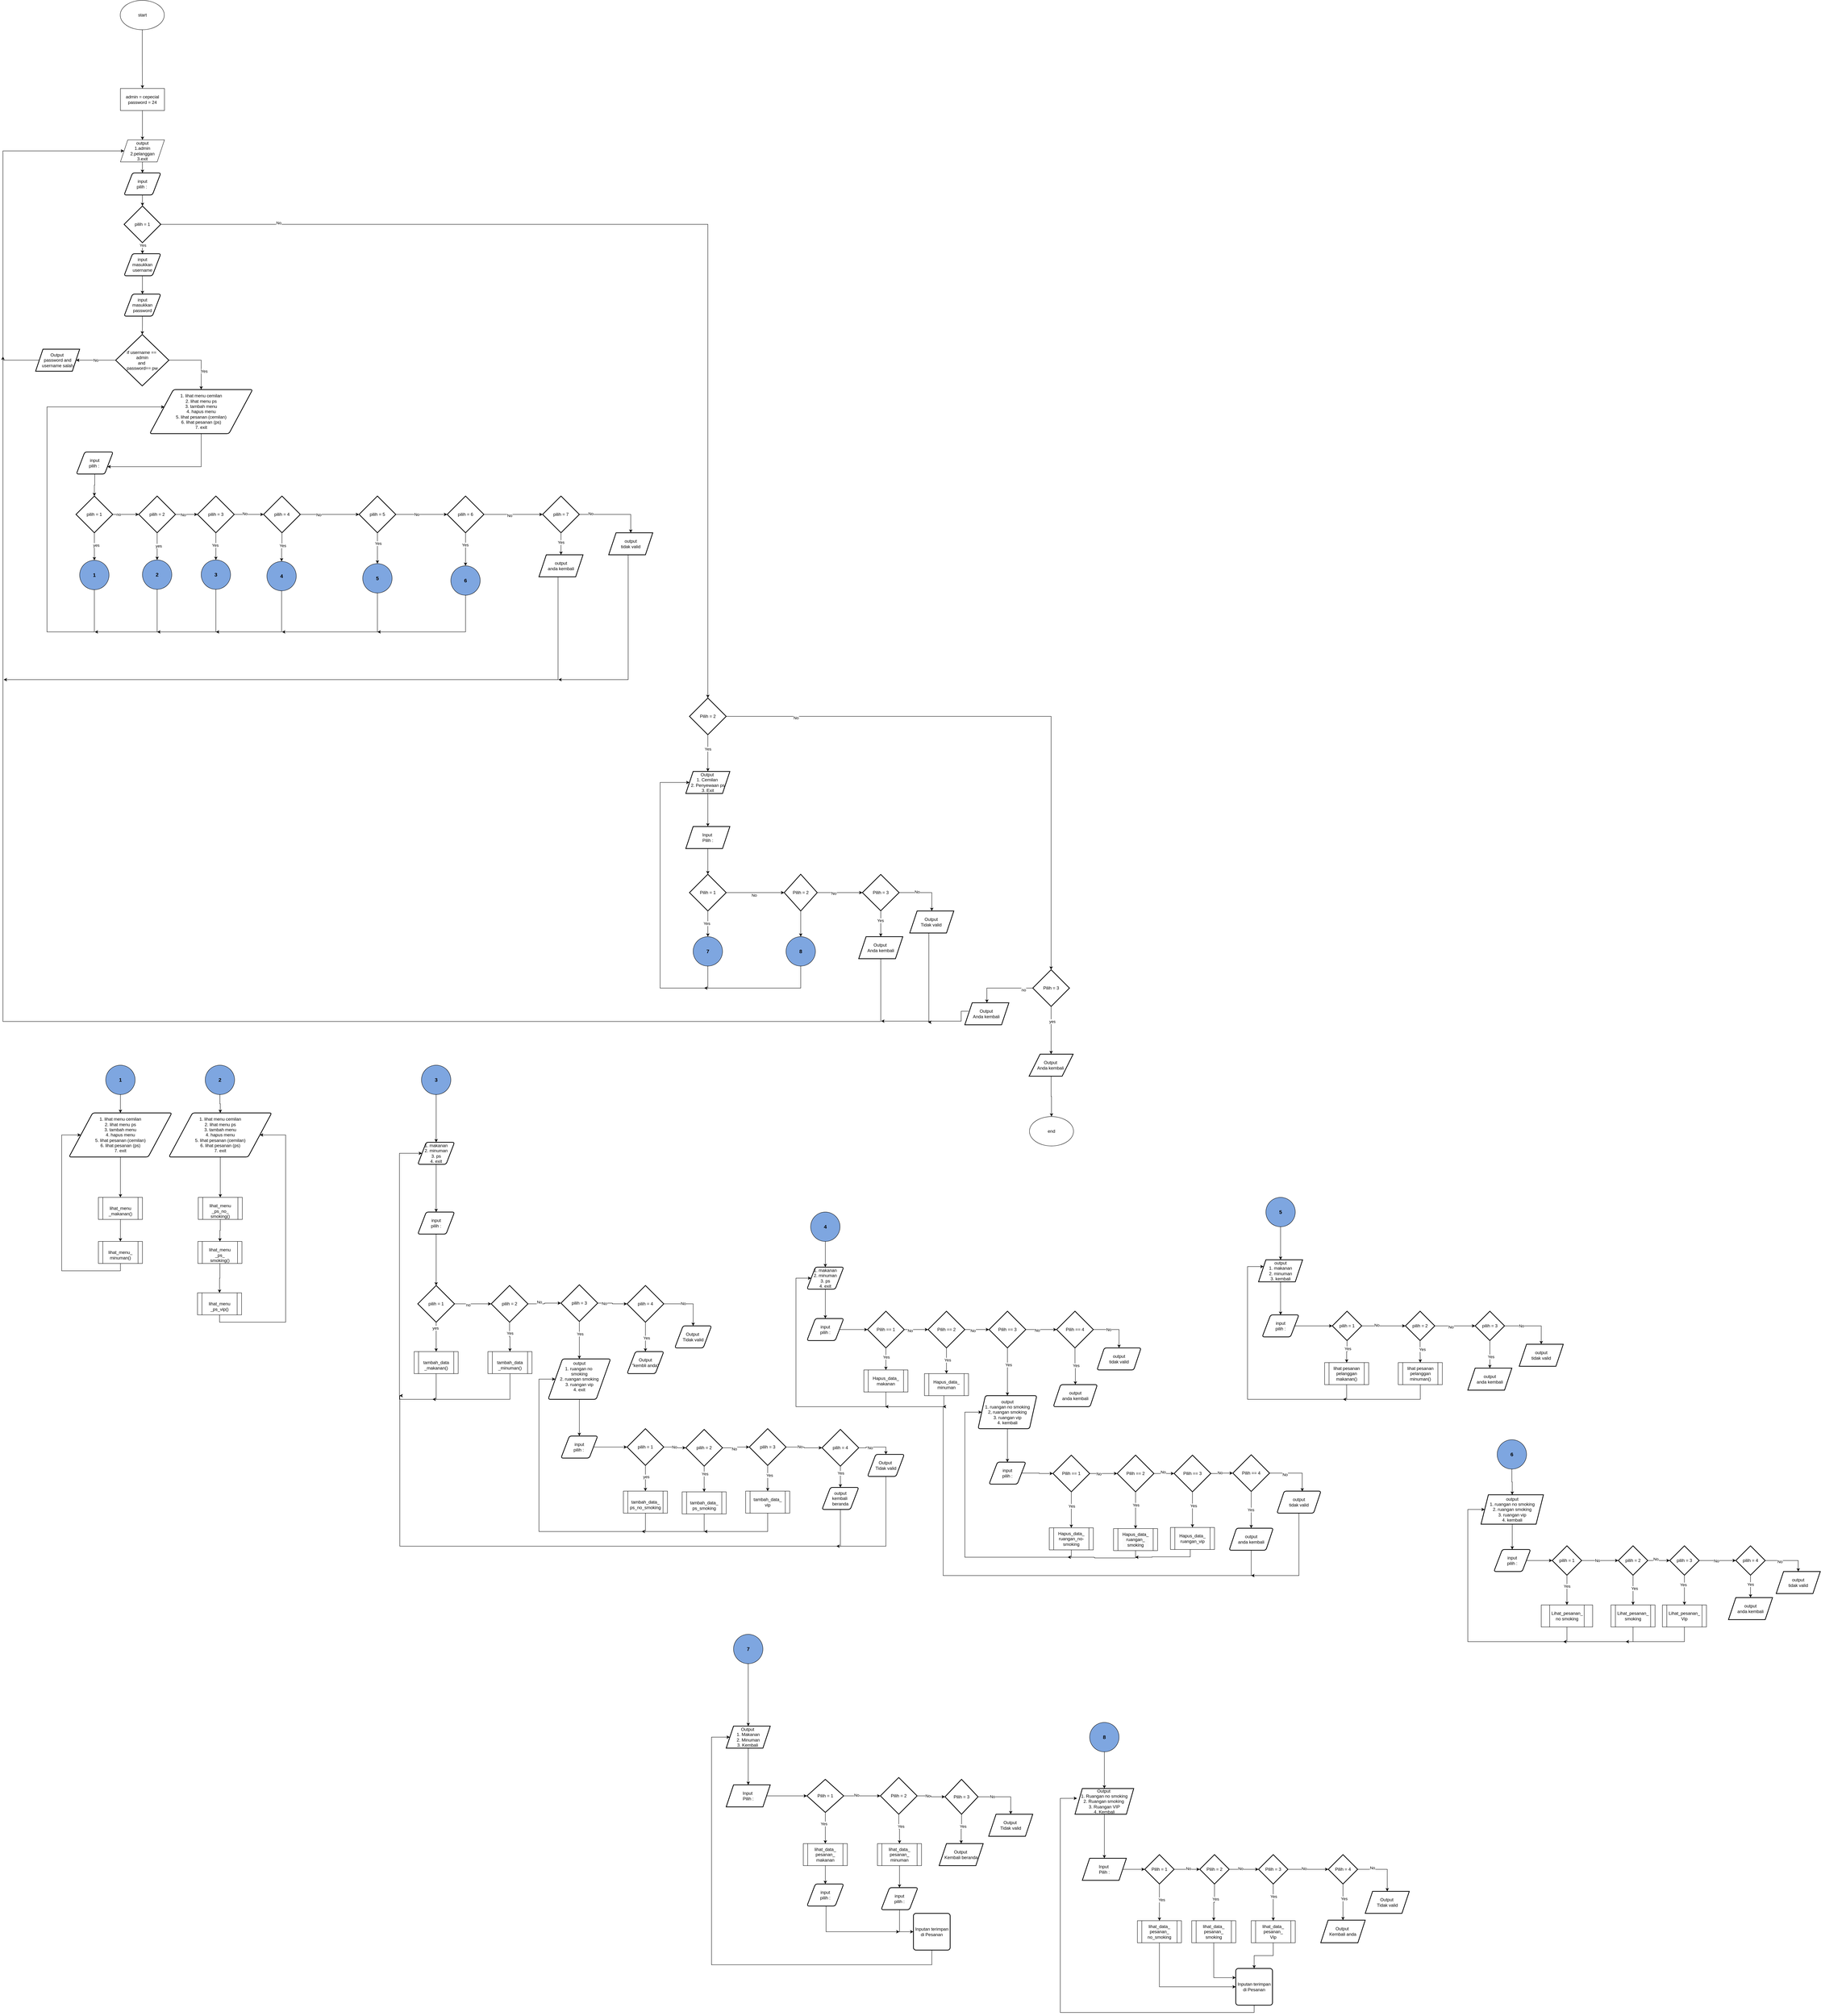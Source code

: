 <mxfile version="24.8.6">
  <diagram name="Page-1" id="6y4-OnG3trQ6ALV-sdAY">
    <mxGraphModel dx="2343" dy="1724" grid="1" gridSize="10" guides="1" tooltips="1" connect="1" arrows="1" fold="1" page="1" pageScale="1" pageWidth="850" pageHeight="1100" math="0" shadow="0">
      <root>
        <mxCell id="0" />
        <mxCell id="1" parent="0" />
        <mxCell id="UGArVvC-zDIMmZMFEhy5-1" value="" style="edgeStyle=orthogonalEdgeStyle;rounded=0;orthogonalLoop=1;jettySize=auto;html=1;" parent="1" source="UGArVvC-zDIMmZMFEhy5-2" target="UGArVvC-zDIMmZMFEhy5-4" edge="1">
          <mxGeometry relative="1" as="geometry" />
        </mxCell>
        <mxCell id="UGArVvC-zDIMmZMFEhy5-2" value="start" style="ellipse;whiteSpace=wrap;html=1;" parent="1" vertex="1">
          <mxGeometry x="-10.5" y="-50" width="120" height="80" as="geometry" />
        </mxCell>
        <mxCell id="UGArVvC-zDIMmZMFEhy5-3" value="" style="edgeStyle=orthogonalEdgeStyle;rounded=0;orthogonalLoop=1;jettySize=auto;html=1;" parent="1" source="UGArVvC-zDIMmZMFEhy5-4" target="UGArVvC-zDIMmZMFEhy5-6" edge="1">
          <mxGeometry relative="1" as="geometry" />
        </mxCell>
        <mxCell id="UGArVvC-zDIMmZMFEhy5-4" value="admin = cepecial&lt;div&gt;password = 24&lt;/div&gt;" style="whiteSpace=wrap;html=1;" parent="1" vertex="1">
          <mxGeometry x="-10" y="190" width="120" height="60" as="geometry" />
        </mxCell>
        <mxCell id="UGArVvC-zDIMmZMFEhy5-5" value="" style="edgeStyle=orthogonalEdgeStyle;rounded=0;orthogonalLoop=1;jettySize=auto;html=1;" parent="1" source="UGArVvC-zDIMmZMFEhy5-6" target="UGArVvC-zDIMmZMFEhy5-13" edge="1">
          <mxGeometry relative="1" as="geometry" />
        </mxCell>
        <mxCell id="UGArVvC-zDIMmZMFEhy5-6" value="output&lt;div&gt;1.admin&lt;/div&gt;&lt;div&gt;2.pelanggan&lt;/div&gt;&lt;div&gt;3.exit&lt;/div&gt;" style="shape=parallelogram;perimeter=parallelogramPerimeter;whiteSpace=wrap;html=1;fixedSize=1;" parent="1" vertex="1">
          <mxGeometry x="-10" y="330" width="120" height="60" as="geometry" />
        </mxCell>
        <mxCell id="UGArVvC-zDIMmZMFEhy5-7" value="" style="edgeStyle=orthogonalEdgeStyle;rounded=0;orthogonalLoop=1;jettySize=auto;html=1;" parent="1" source="UGArVvC-zDIMmZMFEhy5-11" target="UGArVvC-zDIMmZMFEhy5-15" edge="1">
          <mxGeometry relative="1" as="geometry" />
        </mxCell>
        <mxCell id="UGArVvC-zDIMmZMFEhy5-8" value="Yes" style="edgeLabel;html=1;align=center;verticalAlign=middle;resizable=0;points=[];" parent="UGArVvC-zDIMmZMFEhy5-7" connectable="0" vertex="1">
          <mxGeometry x="-0.727" y="1" relative="1" as="geometry">
            <mxPoint as="offset" />
          </mxGeometry>
        </mxCell>
        <mxCell id="UGArVvC-zDIMmZMFEhy5-11" value="pilih = 1" style="strokeWidth=2;html=1;shape=mxgraph.flowchart.decision;whiteSpace=wrap;" parent="1" vertex="1">
          <mxGeometry y="510" width="100" height="100" as="geometry" />
        </mxCell>
        <mxCell id="UGArVvC-zDIMmZMFEhy5-12" value="" style="edgeStyle=orthogonalEdgeStyle;rounded=0;orthogonalLoop=1;jettySize=auto;html=1;" parent="1" source="UGArVvC-zDIMmZMFEhy5-13" target="UGArVvC-zDIMmZMFEhy5-11" edge="1">
          <mxGeometry relative="1" as="geometry" />
        </mxCell>
        <mxCell id="UGArVvC-zDIMmZMFEhy5-13" value="input&lt;div&gt;pilih :&amp;nbsp;&lt;/div&gt;" style="shape=parallelogram;html=1;strokeWidth=2;perimeter=parallelogramPerimeter;whiteSpace=wrap;rounded=1;arcSize=12;size=0.23;" parent="1" vertex="1">
          <mxGeometry y="420" width="100" height="60" as="geometry" />
        </mxCell>
        <mxCell id="UGArVvC-zDIMmZMFEhy5-14" value="" style="edgeStyle=orthogonalEdgeStyle;rounded=0;orthogonalLoop=1;jettySize=auto;html=1;" parent="1" source="UGArVvC-zDIMmZMFEhy5-15" target="UGArVvC-zDIMmZMFEhy5-17" edge="1">
          <mxGeometry relative="1" as="geometry" />
        </mxCell>
        <mxCell id="UGArVvC-zDIMmZMFEhy5-15" value="input&lt;div&gt;masukkan username&lt;/div&gt;" style="shape=parallelogram;html=1;strokeWidth=2;perimeter=parallelogramPerimeter;whiteSpace=wrap;rounded=1;arcSize=12;size=0.23;" parent="1" vertex="1">
          <mxGeometry y="640" width="100" height="60" as="geometry" />
        </mxCell>
        <mxCell id="UGArVvC-zDIMmZMFEhy5-16" value="" style="edgeStyle=orthogonalEdgeStyle;rounded=0;orthogonalLoop=1;jettySize=auto;html=1;" parent="1" source="UGArVvC-zDIMmZMFEhy5-17" target="UGArVvC-zDIMmZMFEhy5-21" edge="1">
          <mxGeometry relative="1" as="geometry" />
        </mxCell>
        <mxCell id="UGArVvC-zDIMmZMFEhy5-17" value="input&lt;div&gt;masukkan&lt;/div&gt;&lt;div&gt;password&lt;/div&gt;" style="shape=parallelogram;html=1;strokeWidth=2;perimeter=parallelogramPerimeter;whiteSpace=wrap;rounded=1;arcSize=12;size=0.23;" parent="1" vertex="1">
          <mxGeometry y="750" width="100" height="60" as="geometry" />
        </mxCell>
        <mxCell id="UGArVvC-zDIMmZMFEhy5-18" style="edgeStyle=orthogonalEdgeStyle;rounded=0;orthogonalLoop=1;jettySize=auto;html=1;exitX=1;exitY=0.5;exitDx=0;exitDy=0;exitPerimeter=0;entryX=0.5;entryY=0;entryDx=0;entryDy=0;" parent="1" source="UGArVvC-zDIMmZMFEhy5-21" target="UGArVvC-zDIMmZMFEhy5-23" edge="1">
          <mxGeometry relative="1" as="geometry" />
        </mxCell>
        <mxCell id="UGArVvC-zDIMmZMFEhy5-19" value="Yes" style="edgeLabel;html=1;align=center;verticalAlign=middle;resizable=0;points=[];" parent="UGArVvC-zDIMmZMFEhy5-18" connectable="0" vertex="1">
          <mxGeometry x="0.41" y="8" relative="1" as="geometry">
            <mxPoint y="-1" as="offset" />
          </mxGeometry>
        </mxCell>
        <mxCell id="UGArVvC-zDIMmZMFEhy5-20" value="No" style="edgeStyle=orthogonalEdgeStyle;rounded=0;orthogonalLoop=1;jettySize=auto;html=1;" parent="1" source="UGArVvC-zDIMmZMFEhy5-21" target="UGArVvC-zDIMmZMFEhy5-210" edge="1">
          <mxGeometry relative="1" as="geometry" />
        </mxCell>
        <mxCell id="UGArVvC-zDIMmZMFEhy5-21" value="if username ==&amp;nbsp;&lt;div&gt;admin&lt;div&gt;and&amp;nbsp;&lt;/div&gt;&lt;div&gt;password== pw&lt;/div&gt;&lt;/div&gt;" style="strokeWidth=2;html=1;shape=mxgraph.flowchart.decision;whiteSpace=wrap;" parent="1" vertex="1">
          <mxGeometry x="-23" y="860" width="145" height="140" as="geometry" />
        </mxCell>
        <mxCell id="HHN6mhlU5mqiVRZwl5sQ-33" style="edgeStyle=orthogonalEdgeStyle;rounded=0;orthogonalLoop=1;jettySize=auto;html=1;exitX=0.5;exitY=1;exitDx=0;exitDy=0;" parent="1" source="UGArVvC-zDIMmZMFEhy5-23" target="UGArVvC-zDIMmZMFEhy5-25" edge="1">
          <mxGeometry relative="1" as="geometry">
            <mxPoint x="20" y="1220" as="targetPoint" />
            <Array as="points">
              <mxPoint x="210" y="1220" />
            </Array>
          </mxGeometry>
        </mxCell>
        <mxCell id="UGArVvC-zDIMmZMFEhy5-23" value="1. lihat menu cemilan&lt;div&gt;2. lihat menu ps&lt;/div&gt;&lt;div&gt;3. tambah menu&lt;/div&gt;&lt;div&gt;4. hapus menu&lt;/div&gt;&lt;div&gt;5. lihat pesanan (cemilan)&lt;/div&gt;&lt;div&gt;6. lihat pesanan (ps)&lt;/div&gt;&lt;div&gt;7. exit&lt;/div&gt;" style="shape=parallelogram;html=1;strokeWidth=2;perimeter=parallelogramPerimeter;whiteSpace=wrap;rounded=1;arcSize=12;size=0.23;" parent="1" vertex="1">
          <mxGeometry x="70" y="1010" width="280" height="120" as="geometry" />
        </mxCell>
        <mxCell id="UGArVvC-zDIMmZMFEhy5-24" value="" style="edgeStyle=orthogonalEdgeStyle;rounded=0;orthogonalLoop=1;jettySize=auto;html=1;" parent="1" source="UGArVvC-zDIMmZMFEhy5-25" target="UGArVvC-zDIMmZMFEhy5-30" edge="1">
          <mxGeometry relative="1" as="geometry" />
        </mxCell>
        <mxCell id="UGArVvC-zDIMmZMFEhy5-25" value="input&lt;div&gt;pilih :&amp;nbsp;&lt;/div&gt;" style="shape=parallelogram;html=1;strokeWidth=2;perimeter=parallelogramPerimeter;whiteSpace=wrap;rounded=1;arcSize=12;size=0.23;" parent="1" vertex="1">
          <mxGeometry x="-130" y="1180" width="100" height="60" as="geometry" />
        </mxCell>
        <mxCell id="UGArVvC-zDIMmZMFEhy5-28" value="" style="edgeStyle=orthogonalEdgeStyle;rounded=0;orthogonalLoop=1;jettySize=auto;html=1;" parent="1" source="UGArVvC-zDIMmZMFEhy5-30" target="UGArVvC-zDIMmZMFEhy5-38" edge="1">
          <mxGeometry relative="1" as="geometry" />
        </mxCell>
        <mxCell id="UGArVvC-zDIMmZMFEhy5-29" value="no" style="edgeLabel;html=1;align=center;verticalAlign=middle;resizable=0;points=[];" parent="UGArVvC-zDIMmZMFEhy5-28" vertex="1" connectable="0">
          <mxGeometry x="-0.543" relative="1" as="geometry">
            <mxPoint as="offset" />
          </mxGeometry>
        </mxCell>
        <mxCell id="_80qlgi9Hi1YphbFEvNP-6" value="" style="edgeStyle=orthogonalEdgeStyle;rounded=0;orthogonalLoop=1;jettySize=auto;html=1;" parent="1" source="UGArVvC-zDIMmZMFEhy5-30" target="_80qlgi9Hi1YphbFEvNP-5" edge="1">
          <mxGeometry relative="1" as="geometry" />
        </mxCell>
        <mxCell id="_80qlgi9Hi1YphbFEvNP-7" value="yes" style="edgeLabel;html=1;align=center;verticalAlign=middle;resizable=0;points=[];" parent="_80qlgi9Hi1YphbFEvNP-6" vertex="1" connectable="0">
          <mxGeometry x="-0.101" y="5" relative="1" as="geometry">
            <mxPoint as="offset" />
          </mxGeometry>
        </mxCell>
        <mxCell id="UGArVvC-zDIMmZMFEhy5-30" value="pilih = 1" style="strokeWidth=2;html=1;shape=mxgraph.flowchart.decision;whiteSpace=wrap;" parent="1" vertex="1">
          <mxGeometry x="-131" y="1300" width="100" height="100" as="geometry" />
        </mxCell>
        <mxCell id="UGArVvC-zDIMmZMFEhy5-36" value="" style="edgeStyle=orthogonalEdgeStyle;rounded=0;orthogonalLoop=1;jettySize=auto;html=1;" parent="1" source="UGArVvC-zDIMmZMFEhy5-38" target="UGArVvC-zDIMmZMFEhy5-48" edge="1">
          <mxGeometry relative="1" as="geometry" />
        </mxCell>
        <mxCell id="UGArVvC-zDIMmZMFEhy5-37" value="No" style="edgeLabel;html=1;align=center;verticalAlign=middle;resizable=0;points=[];" parent="UGArVvC-zDIMmZMFEhy5-36" connectable="0" vertex="1">
          <mxGeometry x="-0.319" y="-1" relative="1" as="geometry">
            <mxPoint as="offset" />
          </mxGeometry>
        </mxCell>
        <mxCell id="_80qlgi9Hi1YphbFEvNP-20" value="" style="edgeStyle=orthogonalEdgeStyle;rounded=0;orthogonalLoop=1;jettySize=auto;html=1;" parent="1" source="UGArVvC-zDIMmZMFEhy5-38" target="_80qlgi9Hi1YphbFEvNP-19" edge="1">
          <mxGeometry relative="1" as="geometry" />
        </mxCell>
        <mxCell id="_80qlgi9Hi1YphbFEvNP-21" value="yes" style="edgeLabel;html=1;align=center;verticalAlign=middle;resizable=0;points=[];" parent="_80qlgi9Hi1YphbFEvNP-20" vertex="1" connectable="0">
          <mxGeometry x="-0.028" y="4" relative="1" as="geometry">
            <mxPoint as="offset" />
          </mxGeometry>
        </mxCell>
        <mxCell id="UGArVvC-zDIMmZMFEhy5-38" value="pilih = 2" style="strokeWidth=2;html=1;shape=mxgraph.flowchart.decision;whiteSpace=wrap;" parent="1" vertex="1">
          <mxGeometry x="40" y="1300" width="100" height="100" as="geometry" />
        </mxCell>
        <mxCell id="UGArVvC-zDIMmZMFEhy5-46" value="" style="edgeStyle=orthogonalEdgeStyle;rounded=0;orthogonalLoop=1;jettySize=auto;html=1;" parent="1" source="UGArVvC-zDIMmZMFEhy5-48" target="UGArVvC-zDIMmZMFEhy5-106" edge="1">
          <mxGeometry relative="1" as="geometry" />
        </mxCell>
        <mxCell id="UGArVvC-zDIMmZMFEhy5-47" value="No" style="edgeLabel;html=1;align=center;verticalAlign=middle;resizable=0;points=[];" parent="UGArVvC-zDIMmZMFEhy5-46" connectable="0" vertex="1">
          <mxGeometry x="-0.287" y="2" relative="1" as="geometry">
            <mxPoint as="offset" />
          </mxGeometry>
        </mxCell>
        <mxCell id="_80qlgi9Hi1YphbFEvNP-92" value="" style="edgeStyle=orthogonalEdgeStyle;rounded=0;orthogonalLoop=1;jettySize=auto;html=1;" parent="1" source="UGArVvC-zDIMmZMFEhy5-48" target="_80qlgi9Hi1YphbFEvNP-91" edge="1">
          <mxGeometry relative="1" as="geometry" />
        </mxCell>
        <mxCell id="_80qlgi9Hi1YphbFEvNP-94" value="Yes" style="edgeLabel;html=1;align=center;verticalAlign=middle;resizable=0;points=[];" parent="_80qlgi9Hi1YphbFEvNP-92" vertex="1" connectable="0">
          <mxGeometry x="-0.075" y="-2" relative="1" as="geometry">
            <mxPoint as="offset" />
          </mxGeometry>
        </mxCell>
        <mxCell id="UGArVvC-zDIMmZMFEhy5-48" value="pilih = 3" style="strokeWidth=2;html=1;shape=mxgraph.flowchart.decision;whiteSpace=wrap;" parent="1" vertex="1">
          <mxGeometry x="200" y="1300" width="100" height="100" as="geometry" />
        </mxCell>
        <mxCell id="UGArVvC-zDIMmZMFEhy5-277" value="" style="edgeStyle=orthogonalEdgeStyle;rounded=0;orthogonalLoop=1;jettySize=auto;html=1;" parent="1" source="UGArVvC-zDIMmZMFEhy5-106" target="UGArVvC-zDIMmZMFEhy5-276" edge="1">
          <mxGeometry relative="1" as="geometry" />
        </mxCell>
        <mxCell id="-5CWVYfqe_hXi2GjYJDk-7" value="No" style="edgeLabel;html=1;align=center;verticalAlign=middle;resizable=0;points=[];" parent="UGArVvC-zDIMmZMFEhy5-277" vertex="1" connectable="0">
          <mxGeometry x="-0.377" y="-1" relative="1" as="geometry">
            <mxPoint as="offset" />
          </mxGeometry>
        </mxCell>
        <mxCell id="_80qlgi9Hi1YphbFEvNP-178" value="" style="edgeStyle=orthogonalEdgeStyle;rounded=0;orthogonalLoop=1;jettySize=auto;html=1;" parent="1" source="UGArVvC-zDIMmZMFEhy5-106" target="_80qlgi9Hi1YphbFEvNP-177" edge="1">
          <mxGeometry relative="1" as="geometry" />
        </mxCell>
        <mxCell id="_80qlgi9Hi1YphbFEvNP-240" value="Yes" style="edgeLabel;html=1;align=center;verticalAlign=middle;resizable=0;points=[];" parent="_80qlgi9Hi1YphbFEvNP-178" vertex="1" connectable="0">
          <mxGeometry x="-0.116" y="2" relative="1" as="geometry">
            <mxPoint as="offset" />
          </mxGeometry>
        </mxCell>
        <mxCell id="UGArVvC-zDIMmZMFEhy5-106" value="pilih = 4" style="strokeWidth=2;html=1;shape=mxgraph.flowchart.decision;whiteSpace=wrap;" parent="1" vertex="1">
          <mxGeometry x="380" y="1300" width="100" height="100" as="geometry" />
        </mxCell>
        <mxCell id="_80qlgi9Hi1YphbFEvNP-250" value="" style="edgeStyle=orthogonalEdgeStyle;rounded=0;orthogonalLoop=1;jettySize=auto;html=1;" parent="1" source="UGArVvC-zDIMmZMFEhy5-115" target="UGArVvC-zDIMmZMFEhy5-118" edge="1">
          <mxGeometry relative="1" as="geometry" />
        </mxCell>
        <mxCell id="_80qlgi9Hi1YphbFEvNP-251" value="Yes" style="edgeLabel;html=1;align=center;verticalAlign=middle;resizable=0;points=[];" parent="_80qlgi9Hi1YphbFEvNP-250" vertex="1" connectable="0">
          <mxGeometry x="-0.226" relative="1" as="geometry">
            <mxPoint as="offset" />
          </mxGeometry>
        </mxCell>
        <mxCell id="UGArVvC-zDIMmZMFEhy5-115" value="Pilih = 2" style="strokeWidth=2;html=1;shape=mxgraph.flowchart.decision;whiteSpace=wrap;" parent="1" vertex="1">
          <mxGeometry x="1540" y="1850" width="100" height="100" as="geometry" />
        </mxCell>
        <mxCell id="eVix67ZUe32arK8DMbsL-36" value="" style="edgeStyle=orthogonalEdgeStyle;rounded=0;orthogonalLoop=1;jettySize=auto;html=1;" parent="1" source="UGArVvC-zDIMmZMFEhy5-118" target="UGArVvC-zDIMmZMFEhy5-120" edge="1">
          <mxGeometry relative="1" as="geometry" />
        </mxCell>
        <mxCell id="UGArVvC-zDIMmZMFEhy5-118" value="Output&amp;nbsp;&lt;div&gt;1. Cemilan&amp;nbsp;&lt;/div&gt;&lt;div&gt;2. Penyewaan ps&lt;/div&gt;&lt;div&gt;3. Exit&lt;/div&gt;" style="shape=parallelogram;perimeter=parallelogramPerimeter;whiteSpace=wrap;html=1;fixedSize=1;strokeWidth=2;" parent="1" vertex="1">
          <mxGeometry x="1530" y="2050" width="120" height="60" as="geometry" />
        </mxCell>
        <mxCell id="eVix67ZUe32arK8DMbsL-37" value="" style="edgeStyle=orthogonalEdgeStyle;rounded=0;orthogonalLoop=1;jettySize=auto;html=1;" parent="1" source="UGArVvC-zDIMmZMFEhy5-120" target="UGArVvC-zDIMmZMFEhy5-125" edge="1">
          <mxGeometry relative="1" as="geometry" />
        </mxCell>
        <mxCell id="UGArVvC-zDIMmZMFEhy5-120" value="Input&amp;nbsp;&lt;div&gt;Pilih :&lt;/div&gt;" style="shape=parallelogram;perimeter=parallelogramPerimeter;whiteSpace=wrap;html=1;fixedSize=1;strokeWidth=2;" parent="1" vertex="1">
          <mxGeometry x="1530" y="2200" width="120" height="60" as="geometry" />
        </mxCell>
        <mxCell id="eVix67ZUe32arK8DMbsL-58" style="edgeStyle=orthogonalEdgeStyle;rounded=0;orthogonalLoop=1;jettySize=auto;html=1;exitX=1;exitY=0.5;exitDx=0;exitDy=0;entryX=0;entryY=0.5;entryDx=0;entryDy=0;" parent="1" source="UGArVvC-zDIMmZMFEhy5-125" target="UGArVvC-zDIMmZMFEhy5-132" edge="1">
          <mxGeometry relative="1" as="geometry" />
        </mxCell>
        <mxCell id="IIXa-CxVkByhTY09dQFm-40" value="No" style="edgeLabel;html=1;align=center;verticalAlign=middle;resizable=0;points=[];" parent="eVix67ZUe32arK8DMbsL-58" vertex="1" connectable="0">
          <mxGeometry x="-0.042" y="-7" relative="1" as="geometry">
            <mxPoint as="offset" />
          </mxGeometry>
        </mxCell>
        <mxCell id="IIXa-CxVkByhTY09dQFm-44" value="" style="edgeStyle=orthogonalEdgeStyle;rounded=0;orthogonalLoop=1;jettySize=auto;html=1;" parent="1" source="UGArVvC-zDIMmZMFEhy5-125" target="IIXa-CxVkByhTY09dQFm-43" edge="1">
          <mxGeometry relative="1" as="geometry" />
        </mxCell>
        <mxCell id="IIXa-CxVkByhTY09dQFm-45" value="Yes" style="edgeLabel;html=1;align=center;verticalAlign=middle;resizable=0;points=[];" parent="IIXa-CxVkByhTY09dQFm-44" vertex="1" connectable="0">
          <mxGeometry x="-0.033" y="-3" relative="1" as="geometry">
            <mxPoint as="offset" />
          </mxGeometry>
        </mxCell>
        <mxCell id="UGArVvC-zDIMmZMFEhy5-125" value="Pilih = 1" style="rhombus;whiteSpace=wrap;html=1;strokeWidth=2;" parent="1" vertex="1">
          <mxGeometry x="1540" y="2330" width="100" height="100" as="geometry" />
        </mxCell>
        <mxCell id="eVix67ZUe32arK8DMbsL-88" style="edgeStyle=orthogonalEdgeStyle;rounded=0;orthogonalLoop=1;jettySize=auto;html=1;exitX=1;exitY=0.5;exitDx=0;exitDy=0;entryX=0;entryY=0.5;entryDx=0;entryDy=0;" parent="1" source="UGArVvC-zDIMmZMFEhy5-132" target="UGArVvC-zDIMmZMFEhy5-194" edge="1">
          <mxGeometry relative="1" as="geometry" />
        </mxCell>
        <mxCell id="IIXa-CxVkByhTY09dQFm-41" value="No" style="edgeLabel;html=1;align=center;verticalAlign=middle;resizable=0;points=[];" parent="eVix67ZUe32arK8DMbsL-88" vertex="1" connectable="0">
          <mxGeometry x="-0.294" y="-2" relative="1" as="geometry">
            <mxPoint x="1" as="offset" />
          </mxGeometry>
        </mxCell>
        <mxCell id="eVix67ZUe32arK8DMbsL-87" style="edgeStyle=orthogonalEdgeStyle;rounded=0;orthogonalLoop=1;jettySize=auto;html=1;exitX=1;exitY=0.5;exitDx=0;exitDy=0;entryX=0.5;entryY=0;entryDx=0;entryDy=0;" parent="1" source="UGArVvC-zDIMmZMFEhy5-194" target="UGArVvC-zDIMmZMFEhy5-199" edge="1">
          <mxGeometry relative="1" as="geometry" />
        </mxCell>
        <mxCell id="IIXa-CxVkByhTY09dQFm-42" value="No" style="edgeLabel;html=1;align=center;verticalAlign=middle;resizable=0;points=[];" parent="eVix67ZUe32arK8DMbsL-87" vertex="1" connectable="0">
          <mxGeometry x="-0.295" y="2" relative="1" as="geometry">
            <mxPoint as="offset" />
          </mxGeometry>
        </mxCell>
        <mxCell id="eVix67ZUe32arK8DMbsL-89" style="edgeStyle=orthogonalEdgeStyle;rounded=0;orthogonalLoop=1;jettySize=auto;html=1;exitX=0.5;exitY=1;exitDx=0;exitDy=0;entryX=0.5;entryY=0;entryDx=0;entryDy=0;" parent="1" source="UGArVvC-zDIMmZMFEhy5-194" target="UGArVvC-zDIMmZMFEhy5-196" edge="1">
          <mxGeometry relative="1" as="geometry" />
        </mxCell>
        <mxCell id="IIXa-CxVkByhTY09dQFm-3" value="Yes" style="edgeLabel;html=1;align=center;verticalAlign=middle;resizable=0;points=[];" parent="eVix67ZUe32arK8DMbsL-89" vertex="1" connectable="0">
          <mxGeometry x="-0.269" y="-1" relative="1" as="geometry">
            <mxPoint as="offset" />
          </mxGeometry>
        </mxCell>
        <mxCell id="UGArVvC-zDIMmZMFEhy5-194" value="Pilih = 3" style="rhombus;whiteSpace=wrap;html=1;strokeWidth=2;" parent="1" vertex="1">
          <mxGeometry x="2011" y="2330.5" width="100" height="99" as="geometry" />
        </mxCell>
        <mxCell id="IIXa-CxVkByhTY09dQFm-87" style="edgeStyle=orthogonalEdgeStyle;rounded=0;orthogonalLoop=1;jettySize=auto;html=1;exitX=0.5;exitY=1;exitDx=0;exitDy=0;" parent="1" edge="1">
          <mxGeometry relative="1" as="geometry">
            <mxPoint x="-330" y="920" as="targetPoint" />
            <mxPoint x="2061" y="2551" as="sourcePoint" />
            <Array as="points">
              <mxPoint x="2061" y="2731" />
              <mxPoint x="-330" y="2731" />
            </Array>
          </mxGeometry>
        </mxCell>
        <mxCell id="UGArVvC-zDIMmZMFEhy5-196" value="Output&amp;nbsp;&lt;div&gt;Anda kembali&lt;/div&gt;" style="shape=parallelogram;perimeter=parallelogramPerimeter;whiteSpace=wrap;html=1;fixedSize=1;strokeWidth=2;" parent="1" vertex="1">
          <mxGeometry x="2001" y="2500" width="120" height="60" as="geometry" />
        </mxCell>
        <mxCell id="IIXa-CxVkByhTY09dQFm-88" style="edgeStyle=orthogonalEdgeStyle;rounded=0;orthogonalLoop=1;jettySize=auto;html=1;exitX=0.5;exitY=1;exitDx=0;exitDy=0;" parent="1" edge="1">
          <mxGeometry relative="1" as="geometry">
            <mxPoint x="2062" y="2730" as="targetPoint" />
            <mxPoint x="2192" y="2480" as="sourcePoint" />
            <Array as="points">
              <mxPoint x="2192" y="2730" />
            </Array>
          </mxGeometry>
        </mxCell>
        <mxCell id="UGArVvC-zDIMmZMFEhy5-199" value="Output&amp;nbsp;&lt;div&gt;Tidak valid&amp;nbsp;&lt;/div&gt;" style="shape=parallelogram;perimeter=parallelogramPerimeter;whiteSpace=wrap;html=1;fixedSize=1;strokeWidth=2;size=20;" parent="1" vertex="1">
          <mxGeometry x="2140" y="2430" width="120" height="60" as="geometry" />
        </mxCell>
        <mxCell id="eVix67ZUe32arK8DMbsL-96" style="edgeStyle=orthogonalEdgeStyle;rounded=0;orthogonalLoop=1;jettySize=auto;html=1;exitX=0.5;exitY=1;exitDx=0;exitDy=0;exitPerimeter=0;" parent="1" source="UGArVvC-zDIMmZMFEhy5-203" target="UGArVvC-zDIMmZMFEhy5-205" edge="1">
          <mxGeometry relative="1" as="geometry" />
        </mxCell>
        <mxCell id="eVix67ZUe32arK8DMbsL-101" value="yes" style="edgeLabel;html=1;align=center;verticalAlign=middle;resizable=0;points=[];" parent="eVix67ZUe32arK8DMbsL-96" vertex="1" connectable="0">
          <mxGeometry x="-0.389" y="3" relative="1" as="geometry">
            <mxPoint y="1" as="offset" />
          </mxGeometry>
        </mxCell>
        <mxCell id="eVix67ZUe32arK8DMbsL-99" style="edgeStyle=orthogonalEdgeStyle;rounded=0;orthogonalLoop=1;jettySize=auto;html=1;exitX=0;exitY=0.5;exitDx=0;exitDy=0;exitPerimeter=0;entryX=0.5;entryY=0;entryDx=0;entryDy=0;" parent="1" source="UGArVvC-zDIMmZMFEhy5-203" target="UGArVvC-zDIMmZMFEhy5-208" edge="1">
          <mxGeometry relative="1" as="geometry" />
        </mxCell>
        <mxCell id="eVix67ZUe32arK8DMbsL-102" value="no" style="edgeLabel;html=1;align=center;verticalAlign=middle;resizable=0;points=[];" parent="eVix67ZUe32arK8DMbsL-99" vertex="1" connectable="0">
          <mxGeometry x="-0.698" y="5" relative="1" as="geometry">
            <mxPoint as="offset" />
          </mxGeometry>
        </mxCell>
        <mxCell id="UGArVvC-zDIMmZMFEhy5-203" value="Pilih = 3" style="strokeWidth=2;html=1;shape=mxgraph.flowchart.decision;whiteSpace=wrap;" parent="1" vertex="1">
          <mxGeometry x="2475" y="2590" width="100" height="100" as="geometry" />
        </mxCell>
        <mxCell id="IIXa-CxVkByhTY09dQFm-86" style="edgeStyle=orthogonalEdgeStyle;rounded=0;orthogonalLoop=1;jettySize=auto;html=1;exitX=0.5;exitY=0;exitDx=0;exitDy=0;entryX=0.5;entryY=0;entryDx=0;entryDy=0;" parent="1" source="UGArVvC-zDIMmZMFEhy5-205" target="TGC3S-t9RC-m07B8PZUG-1" edge="1">
          <mxGeometry relative="1" as="geometry" />
        </mxCell>
        <mxCell id="UGArVvC-zDIMmZMFEhy5-205" value="Output&amp;nbsp;&lt;div&gt;Anda kembali&amp;nbsp;&lt;/div&gt;" style="shape=parallelogram;perimeter=parallelogramPerimeter;whiteSpace=wrap;html=1;fixedSize=1;strokeWidth=2;movable=1;resizable=1;rotatable=1;deletable=1;editable=1;locked=0;connectable=1;size=30;direction=west;" parent="1" vertex="1">
          <mxGeometry x="2465" y="2820" width="120" height="60" as="geometry" />
        </mxCell>
        <mxCell id="IIXa-CxVkByhTY09dQFm-90" style="edgeStyle=orthogonalEdgeStyle;rounded=0;orthogonalLoop=1;jettySize=auto;html=1;exitX=0;exitY=0.5;exitDx=0;exitDy=0;" parent="1" edge="1">
          <mxGeometry relative="1" as="geometry">
            <mxPoint x="2190" y="2733" as="targetPoint" />
            <mxPoint x="2300" y="2703" as="sourcePoint" />
            <Array as="points">
              <mxPoint x="2280" y="2703" />
              <mxPoint x="2280" y="2730" />
              <mxPoint x="2191" y="2730" />
              <mxPoint x="2191" y="2733" />
            </Array>
          </mxGeometry>
        </mxCell>
        <mxCell id="UGArVvC-zDIMmZMFEhy5-208" value="Output&amp;nbsp;&lt;div&gt;Anda kembali&amp;nbsp;&lt;/div&gt;" style="shape=parallelogram;perimeter=parallelogramPerimeter;whiteSpace=wrap;html=1;fixedSize=1;strokeWidth=2;" parent="1" vertex="1">
          <mxGeometry x="2290" y="2680" width="120" height="60" as="geometry" />
        </mxCell>
        <mxCell id="UGArVvC-zDIMmZMFEhy5-209" value="" style="edgeStyle=orthogonalEdgeStyle;rounded=0;orthogonalLoop=1;jettySize=auto;html=1;entryX=0;entryY=0.5;entryDx=0;entryDy=0;exitX=0;exitY=0.5;exitDx=0;exitDy=0;" parent="1" source="UGArVvC-zDIMmZMFEhy5-210" target="UGArVvC-zDIMmZMFEhy5-6" edge="1">
          <mxGeometry relative="1" as="geometry">
            <mxPoint x="-30" y="370" as="targetPoint" />
            <Array as="points">
              <mxPoint x="-330" y="930" />
              <mxPoint x="-330" y="360" />
            </Array>
          </mxGeometry>
        </mxCell>
        <mxCell id="UGArVvC-zDIMmZMFEhy5-210" value="Output&amp;nbsp;&lt;div&gt;password and username salah&lt;/div&gt;" style="shape=parallelogram;perimeter=parallelogramPerimeter;whiteSpace=wrap;html=1;fixedSize=1;strokeWidth=2;" parent="1" vertex="1">
          <mxGeometry x="-241" y="900" width="120" height="60" as="geometry" />
        </mxCell>
        <mxCell id="UGArVvC-zDIMmZMFEhy5-293" value="" style="edgeStyle=orthogonalEdgeStyle;rounded=0;orthogonalLoop=1;jettySize=auto;html=1;" parent="1" source="UGArVvC-zDIMmZMFEhy5-276" target="UGArVvC-zDIMmZMFEhy5-292" edge="1">
          <mxGeometry relative="1" as="geometry" />
        </mxCell>
        <mxCell id="_80qlgi9Hi1YphbFEvNP-237" value="No" style="edgeLabel;html=1;align=center;verticalAlign=middle;resizable=0;points=[];" parent="UGArVvC-zDIMmZMFEhy5-293" vertex="1" connectable="0">
          <mxGeometry x="-0.203" relative="1" as="geometry">
            <mxPoint x="1" as="offset" />
          </mxGeometry>
        </mxCell>
        <mxCell id="_80qlgi9Hi1YphbFEvNP-187" value="" style="edgeStyle=orthogonalEdgeStyle;rounded=0;orthogonalLoop=1;jettySize=auto;html=1;" parent="1" source="UGArVvC-zDIMmZMFEhy5-276" target="_80qlgi9Hi1YphbFEvNP-186" edge="1">
          <mxGeometry relative="1" as="geometry" />
        </mxCell>
        <mxCell id="_80qlgi9Hi1YphbFEvNP-241" value="Yes" style="edgeLabel;html=1;align=center;verticalAlign=middle;resizable=0;points=[];" parent="_80qlgi9Hi1YphbFEvNP-187" vertex="1" connectable="0">
          <mxGeometry x="-0.308" y="2" relative="1" as="geometry">
            <mxPoint as="offset" />
          </mxGeometry>
        </mxCell>
        <mxCell id="UGArVvC-zDIMmZMFEhy5-276" value="pilih = 5" style="strokeWidth=2;html=1;shape=mxgraph.flowchart.decision;whiteSpace=wrap;" parent="1" vertex="1">
          <mxGeometry x="640" y="1300" width="100" height="100" as="geometry" />
        </mxCell>
        <mxCell id="UGArVvC-zDIMmZMFEhy5-321" value="" style="edgeStyle=orthogonalEdgeStyle;rounded=0;orthogonalLoop=1;jettySize=auto;html=1;" parent="1" source="UGArVvC-zDIMmZMFEhy5-292" target="UGArVvC-zDIMmZMFEhy5-320" edge="1">
          <mxGeometry relative="1" as="geometry" />
        </mxCell>
        <mxCell id="_80qlgi9Hi1YphbFEvNP-244" value="No" style="edgeLabel;html=1;align=center;verticalAlign=middle;resizable=0;points=[];" parent="UGArVvC-zDIMmZMFEhy5-321" vertex="1" connectable="0">
          <mxGeometry x="-0.14" y="-3" relative="1" as="geometry">
            <mxPoint x="1" as="offset" />
          </mxGeometry>
        </mxCell>
        <mxCell id="_80qlgi9Hi1YphbFEvNP-239" value="" style="edgeStyle=orthogonalEdgeStyle;rounded=0;orthogonalLoop=1;jettySize=auto;html=1;" parent="1" source="UGArVvC-zDIMmZMFEhy5-292" target="_80qlgi9Hi1YphbFEvNP-238" edge="1">
          <mxGeometry relative="1" as="geometry" />
        </mxCell>
        <mxCell id="_80qlgi9Hi1YphbFEvNP-242" value="Yes" style="edgeLabel;html=1;align=center;verticalAlign=middle;resizable=0;points=[];" parent="_80qlgi9Hi1YphbFEvNP-239" vertex="1" connectable="0">
          <mxGeometry x="-0.269" y="-1" relative="1" as="geometry">
            <mxPoint as="offset" />
          </mxGeometry>
        </mxCell>
        <mxCell id="UGArVvC-zDIMmZMFEhy5-292" value="pilih = 6" style="strokeWidth=2;html=1;shape=mxgraph.flowchart.decision;whiteSpace=wrap;" parent="1" vertex="1">
          <mxGeometry x="880" y="1300" width="100" height="100" as="geometry" />
        </mxCell>
        <mxCell id="eVix67ZUe32arK8DMbsL-30" style="edgeStyle=orthogonalEdgeStyle;rounded=0;orthogonalLoop=1;jettySize=auto;html=1;exitX=1;exitY=0.5;exitDx=0;exitDy=0;exitPerimeter=0;entryX=0.5;entryY=0;entryDx=0;entryDy=0;" parent="1" source="UGArVvC-zDIMmZMFEhy5-320" target="UGArVvC-zDIMmZMFEhy5-326" edge="1">
          <mxGeometry relative="1" as="geometry" />
        </mxCell>
        <mxCell id="-5CWVYfqe_hXi2GjYJDk-79" value="No" style="edgeLabel;html=1;align=center;verticalAlign=middle;resizable=0;points=[];" parent="eVix67ZUe32arK8DMbsL-30" vertex="1" connectable="0">
          <mxGeometry x="-0.679" y="2" relative="1" as="geometry">
            <mxPoint as="offset" />
          </mxGeometry>
        </mxCell>
        <mxCell id="_80qlgi9Hi1YphbFEvNP-245" value="" style="edgeStyle=orthogonalEdgeStyle;rounded=0;orthogonalLoop=1;jettySize=auto;html=1;" parent="1" source="UGArVvC-zDIMmZMFEhy5-320" target="UGArVvC-zDIMmZMFEhy5-322" edge="1">
          <mxGeometry relative="1" as="geometry" />
        </mxCell>
        <mxCell id="_80qlgi9Hi1YphbFEvNP-246" value="Yes" style="edgeLabel;html=1;align=center;verticalAlign=middle;resizable=0;points=[];" parent="_80qlgi9Hi1YphbFEvNP-245" vertex="1" connectable="0">
          <mxGeometry x="-0.151" relative="1" as="geometry">
            <mxPoint as="offset" />
          </mxGeometry>
        </mxCell>
        <mxCell id="UGArVvC-zDIMmZMFEhy5-320" value="pilih = 7" style="strokeWidth=2;html=1;shape=mxgraph.flowchart.decision;whiteSpace=wrap;" parent="1" vertex="1">
          <mxGeometry x="1140" y="1300" width="100" height="100" as="geometry" />
        </mxCell>
        <mxCell id="IIXa-CxVkByhTY09dQFm-91" style="edgeStyle=orthogonalEdgeStyle;rounded=0;orthogonalLoop=1;jettySize=auto;html=1;exitX=0.5;exitY=1;exitDx=0;exitDy=0;" parent="1" edge="1">
          <mxGeometry relative="1" as="geometry">
            <mxPoint x="-328" y="1800" as="targetPoint" />
            <mxPoint x="1182.0" y="1520" as="sourcePoint" />
            <Array as="points">
              <mxPoint x="1182" y="1800" />
            </Array>
          </mxGeometry>
        </mxCell>
        <mxCell id="UGArVvC-zDIMmZMFEhy5-322" value="output&lt;div&gt;anda kembali&lt;/div&gt;" style="shape=parallelogram;perimeter=parallelogramPerimeter;whiteSpace=wrap;html=1;fixedSize=1;strokeWidth=2;" parent="1" vertex="1">
          <mxGeometry x="1130" y="1460" width="120" height="60" as="geometry" />
        </mxCell>
        <mxCell id="IIXa-CxVkByhTY09dQFm-95" style="edgeStyle=orthogonalEdgeStyle;rounded=0;orthogonalLoop=1;jettySize=auto;html=1;exitX=0.5;exitY=1;exitDx=0;exitDy=0;" parent="1" edge="1">
          <mxGeometry relative="1" as="geometry">
            <mxPoint x="1183" y="1800" as="targetPoint" />
            <mxPoint x="1373.0" y="1460" as="sourcePoint" />
            <Array as="points">
              <mxPoint x="1373" y="1800" />
            </Array>
          </mxGeometry>
        </mxCell>
        <mxCell id="UGArVvC-zDIMmZMFEhy5-326" value="output&lt;div&gt;tidak valid&lt;/div&gt;" style="shape=parallelogram;perimeter=parallelogramPerimeter;whiteSpace=wrap;html=1;fixedSize=1;strokeWidth=2;" parent="1" vertex="1">
          <mxGeometry x="1320" y="1400" width="120" height="60" as="geometry" />
        </mxCell>
        <mxCell id="TGC3S-t9RC-m07B8PZUG-1" value="end" style="ellipse;whiteSpace=wrap;html=1;" parent="1" vertex="1">
          <mxGeometry x="2466" y="2990" width="120" height="80" as="geometry" />
        </mxCell>
        <mxCell id="_80qlgi9Hi1YphbFEvNP-3" value="" style="edgeStyle=orthogonalEdgeStyle;rounded=0;orthogonalLoop=1;jettySize=auto;html=1;" parent="1" source="-5CWVYfqe_hXi2GjYJDk-3" target="-5CWVYfqe_hXi2GjYJDk-4" edge="1">
          <mxGeometry relative="1" as="geometry" />
        </mxCell>
        <mxCell id="-5CWVYfqe_hXi2GjYJDk-3" value="&lt;br&gt;&lt;div&gt;lihat_menu&lt;div&gt;_makanan()&lt;/div&gt;&lt;/div&gt;" style="shape=process;whiteSpace=wrap;html=1;backgroundOutline=1;" parent="1" vertex="1">
          <mxGeometry x="-70" y="3210" width="120" height="60" as="geometry" />
        </mxCell>
        <mxCell id="SSxU0Ux77sJdYV8XLshP-7" style="edgeStyle=orthogonalEdgeStyle;rounded=0;orthogonalLoop=1;jettySize=auto;html=1;exitX=0.5;exitY=1;exitDx=0;exitDy=0;entryX=0;entryY=0.5;entryDx=0;entryDy=0;" edge="1" parent="1" source="-5CWVYfqe_hXi2GjYJDk-4" target="SSxU0Ux77sJdYV8XLshP-1">
          <mxGeometry relative="1" as="geometry">
            <Array as="points">
              <mxPoint x="-10" y="3410" />
              <mxPoint x="-170" y="3410" />
              <mxPoint x="-170" y="3040" />
            </Array>
          </mxGeometry>
        </mxCell>
        <mxCell id="-5CWVYfqe_hXi2GjYJDk-4" value="&lt;br&gt;&lt;div&gt;lihat_menu_&lt;div&gt;minuman()&lt;/div&gt;&lt;/div&gt;" style="shape=process;whiteSpace=wrap;html=1;backgroundOutline=1;" parent="1" vertex="1">
          <mxGeometry x="-70" y="3330" width="120" height="60" as="geometry" />
        </mxCell>
        <mxCell id="-5CWVYfqe_hXi2GjYJDk-6" style="edgeStyle=orthogonalEdgeStyle;rounded=0;orthogonalLoop=1;jettySize=auto;html=1;exitX=0.5;exitY=1;exitDx=0;exitDy=0;" parent="1" edge="1">
          <mxGeometry relative="1" as="geometry">
            <mxPoint x="-80" y="1670" as="targetPoint" />
            <Array as="points">
              <mxPoint x="90" y="1670" />
            </Array>
            <mxPoint x="90" y="1530" as="sourcePoint" />
          </mxGeometry>
        </mxCell>
        <mxCell id="SSxU0Ux77sJdYV8XLshP-2" value="" style="edgeStyle=orthogonalEdgeStyle;rounded=0;orthogonalLoop=1;jettySize=auto;html=1;" edge="1" parent="1" source="_80qlgi9Hi1YphbFEvNP-1" target="SSxU0Ux77sJdYV8XLshP-1">
          <mxGeometry relative="1" as="geometry" />
        </mxCell>
        <mxCell id="_80qlgi9Hi1YphbFEvNP-1" value="&lt;h3&gt;1&lt;/h3&gt;" style="ellipse;whiteSpace=wrap;html=1;aspect=fixed;fillColor=#7EA6E0;" parent="1" vertex="1">
          <mxGeometry x="-50" y="2850" width="80" height="80" as="geometry" />
        </mxCell>
        <mxCell id="_80qlgi9Hi1YphbFEvNP-5" value="&lt;h3&gt;1&lt;/h3&gt;" style="ellipse;whiteSpace=wrap;html=1;aspect=fixed;fillColor=#7EA6E0;" parent="1" vertex="1">
          <mxGeometry x="-121" y="1475" width="80" height="80" as="geometry" />
        </mxCell>
        <mxCell id="_80qlgi9Hi1YphbFEvNP-8" style="edgeStyle=orthogonalEdgeStyle;rounded=0;orthogonalLoop=1;jettySize=auto;html=1;exitX=0.5;exitY=1;exitDx=0;exitDy=0;entryX=0.142;entryY=0.394;entryDx=0;entryDy=0;entryPerimeter=0;" parent="1" source="_80qlgi9Hi1YphbFEvNP-5" target="UGArVvC-zDIMmZMFEhy5-23" edge="1">
          <mxGeometry relative="1" as="geometry">
            <Array as="points">
              <mxPoint x="-81" y="1670" />
              <mxPoint x="-210" y="1670" />
              <mxPoint x="-210" y="1057" />
            </Array>
          </mxGeometry>
        </mxCell>
        <mxCell id="SSxU0Ux77sJdYV8XLshP-5" value="" style="edgeStyle=orthogonalEdgeStyle;rounded=0;orthogonalLoop=1;jettySize=auto;html=1;" edge="1" parent="1" source="_80qlgi9Hi1YphbFEvNP-9" target="SSxU0Ux77sJdYV8XLshP-4">
          <mxGeometry relative="1" as="geometry" />
        </mxCell>
        <mxCell id="_80qlgi9Hi1YphbFEvNP-9" value="&lt;h3&gt;2&lt;/h3&gt;" style="ellipse;whiteSpace=wrap;html=1;aspect=fixed;fillColor=#7EA6E0;" parent="1" vertex="1">
          <mxGeometry x="221" y="2850" width="80" height="80" as="geometry" />
        </mxCell>
        <mxCell id="_80qlgi9Hi1YphbFEvNP-116" value="" style="edgeStyle=orthogonalEdgeStyle;rounded=0;orthogonalLoop=1;jettySize=auto;html=1;" parent="1" source="_80qlgi9Hi1YphbFEvNP-10" target="_80qlgi9Hi1YphbFEvNP-95" edge="1">
          <mxGeometry relative="1" as="geometry" />
        </mxCell>
        <mxCell id="_80qlgi9Hi1YphbFEvNP-10" value="&lt;h3&gt;4&lt;/h3&gt;" style="ellipse;whiteSpace=wrap;html=1;aspect=fixed;fillColor=#7EA6E0;" parent="1" vertex="1">
          <mxGeometry x="1870" y="3250" width="80" height="80" as="geometry" />
        </mxCell>
        <mxCell id="_80qlgi9Hi1YphbFEvNP-45" value="" style="edgeStyle=orthogonalEdgeStyle;rounded=0;orthogonalLoop=1;jettySize=auto;html=1;" parent="1" source="_80qlgi9Hi1YphbFEvNP-11" target="_80qlgi9Hi1YphbFEvNP-22" edge="1">
          <mxGeometry relative="1" as="geometry" />
        </mxCell>
        <mxCell id="_80qlgi9Hi1YphbFEvNP-11" value="&lt;h3&gt;3&lt;/h3&gt;" style="ellipse;whiteSpace=wrap;html=1;aspect=fixed;fillColor=#7EA6E0;" parent="1" vertex="1">
          <mxGeometry x="810" y="2850" width="80" height="80" as="geometry" />
        </mxCell>
        <mxCell id="_80qlgi9Hi1YphbFEvNP-171" value="" style="edgeStyle=orthogonalEdgeStyle;rounded=0;orthogonalLoop=1;jettySize=auto;html=1;" parent="1" source="_80qlgi9Hi1YphbFEvNP-12" target="_80qlgi9Hi1YphbFEvNP-162" edge="1">
          <mxGeometry relative="1" as="geometry" />
        </mxCell>
        <mxCell id="_80qlgi9Hi1YphbFEvNP-12" value="&lt;h3&gt;5&lt;/h3&gt;" style="ellipse;whiteSpace=wrap;html=1;aspect=fixed;fillColor=#7EA6E0;" parent="1" vertex="1">
          <mxGeometry x="3110" y="3210" width="80" height="80" as="geometry" />
        </mxCell>
        <mxCell id="_80qlgi9Hi1YphbFEvNP-16" value="" style="edgeStyle=orthogonalEdgeStyle;rounded=0;orthogonalLoop=1;jettySize=auto;html=1;" parent="1" source="_80qlgi9Hi1YphbFEvNP-13" target="_80qlgi9Hi1YphbFEvNP-15" edge="1">
          <mxGeometry relative="1" as="geometry" />
        </mxCell>
        <mxCell id="_80qlgi9Hi1YphbFEvNP-13" value="&lt;br&gt;&lt;div&gt;lihat_menu&lt;div&gt;_ps_no_&lt;/div&gt;&lt;div&gt;smoking()&lt;/div&gt;&lt;/div&gt;" style="shape=process;whiteSpace=wrap;html=1;backgroundOutline=1;" parent="1" vertex="1">
          <mxGeometry x="202" y="3210" width="120" height="60" as="geometry" />
        </mxCell>
        <mxCell id="SSxU0Ux77sJdYV8XLshP-8" style="edgeStyle=orthogonalEdgeStyle;rounded=0;orthogonalLoop=1;jettySize=auto;html=1;exitX=0.5;exitY=1;exitDx=0;exitDy=0;entryX=1;entryY=0.5;entryDx=0;entryDy=0;" edge="1" parent="1" source="_80qlgi9Hi1YphbFEvNP-14" target="SSxU0Ux77sJdYV8XLshP-4">
          <mxGeometry relative="1" as="geometry">
            <Array as="points">
              <mxPoint x="260" y="3550" />
              <mxPoint x="440" y="3550" />
              <mxPoint x="440" y="3040" />
            </Array>
          </mxGeometry>
        </mxCell>
        <mxCell id="_80qlgi9Hi1YphbFEvNP-14" value="&lt;br&gt;&lt;div&gt;lihat_menu&lt;div&gt;_ps_vip&lt;span style=&quot;background-color: initial;&quot;&gt;()&lt;/span&gt;&lt;/div&gt;&lt;/div&gt;" style="shape=process;whiteSpace=wrap;html=1;backgroundOutline=1;" parent="1" vertex="1">
          <mxGeometry x="200" y="3470" width="120" height="60" as="geometry" />
        </mxCell>
        <mxCell id="_80qlgi9Hi1YphbFEvNP-17" value="" style="edgeStyle=orthogonalEdgeStyle;rounded=0;orthogonalLoop=1;jettySize=auto;html=1;" parent="1" source="_80qlgi9Hi1YphbFEvNP-15" target="_80qlgi9Hi1YphbFEvNP-14" edge="1">
          <mxGeometry relative="1" as="geometry" />
        </mxCell>
        <mxCell id="_80qlgi9Hi1YphbFEvNP-15" value="&lt;br&gt;&lt;div&gt;lihat_menu&lt;div&gt;_ps_&lt;/div&gt;&lt;div&gt;smoking()&lt;/div&gt;&lt;/div&gt;" style="shape=process;whiteSpace=wrap;html=1;backgroundOutline=1;" parent="1" vertex="1">
          <mxGeometry x="201" y="3330" width="120" height="60" as="geometry" />
        </mxCell>
        <mxCell id="_80qlgi9Hi1YphbFEvNP-19" value="&lt;h3&gt;2&lt;/h3&gt;" style="ellipse;whiteSpace=wrap;html=1;aspect=fixed;fillColor=#7EA6E0;" parent="1" vertex="1">
          <mxGeometry x="50" y="1474" width="80" height="80" as="geometry" />
        </mxCell>
        <mxCell id="_80qlgi9Hi1YphbFEvNP-46" value="" style="edgeStyle=orthogonalEdgeStyle;rounded=0;orthogonalLoop=1;jettySize=auto;html=1;" parent="1" source="_80qlgi9Hi1YphbFEvNP-22" target="_80qlgi9Hi1YphbFEvNP-23" edge="1">
          <mxGeometry relative="1" as="geometry" />
        </mxCell>
        <mxCell id="_80qlgi9Hi1YphbFEvNP-22" value="1. makanan&lt;div&gt;2. minuman&lt;/div&gt;&lt;div&gt;3. ps&lt;/div&gt;&lt;div&gt;4. exit&lt;/div&gt;" style="shape=parallelogram;html=1;strokeWidth=2;perimeter=parallelogramPerimeter;whiteSpace=wrap;rounded=1;arcSize=12;size=0.23;" parent="1" vertex="1">
          <mxGeometry x="800" y="3060" width="100" height="60" as="geometry" />
        </mxCell>
        <mxCell id="_80qlgi9Hi1YphbFEvNP-47" value="" style="edgeStyle=orthogonalEdgeStyle;rounded=0;orthogonalLoop=1;jettySize=auto;html=1;" parent="1" source="_80qlgi9Hi1YphbFEvNP-23" target="_80qlgi9Hi1YphbFEvNP-24" edge="1">
          <mxGeometry relative="1" as="geometry" />
        </mxCell>
        <mxCell id="_80qlgi9Hi1YphbFEvNP-23" value="input&lt;div&gt;pilih :&lt;/div&gt;" style="shape=parallelogram;html=1;strokeWidth=2;perimeter=parallelogramPerimeter;whiteSpace=wrap;rounded=1;arcSize=12;size=0.23;" parent="1" vertex="1">
          <mxGeometry x="800" y="3250" width="100" height="60" as="geometry" />
        </mxCell>
        <mxCell id="_80qlgi9Hi1YphbFEvNP-48" value="" style="edgeStyle=orthogonalEdgeStyle;rounded=0;orthogonalLoop=1;jettySize=auto;html=1;" parent="1" source="_80qlgi9Hi1YphbFEvNP-24" target="_80qlgi9Hi1YphbFEvNP-28" edge="1">
          <mxGeometry relative="1" as="geometry" />
        </mxCell>
        <mxCell id="_80qlgi9Hi1YphbFEvNP-50" value="yes" style="edgeLabel;html=1;align=center;verticalAlign=middle;resizable=0;points=[];" parent="_80qlgi9Hi1YphbFEvNP-48" vertex="1" connectable="0">
          <mxGeometry x="-0.608" y="-2" relative="1" as="geometry">
            <mxPoint as="offset" />
          </mxGeometry>
        </mxCell>
        <mxCell id="_80qlgi9Hi1YphbFEvNP-49" value="" style="edgeStyle=orthogonalEdgeStyle;rounded=0;orthogonalLoop=1;jettySize=auto;html=1;" parent="1" source="_80qlgi9Hi1YphbFEvNP-24" target="_80qlgi9Hi1YphbFEvNP-25" edge="1">
          <mxGeometry relative="1" as="geometry" />
        </mxCell>
        <mxCell id="_80qlgi9Hi1YphbFEvNP-52" value="no" style="edgeLabel;html=1;align=center;verticalAlign=middle;resizable=0;points=[];" parent="_80qlgi9Hi1YphbFEvNP-49" vertex="1" connectable="0">
          <mxGeometry x="-0.275" y="-3" relative="1" as="geometry">
            <mxPoint as="offset" />
          </mxGeometry>
        </mxCell>
        <mxCell id="_80qlgi9Hi1YphbFEvNP-24" value="pilih = 1" style="strokeWidth=2;html=1;shape=mxgraph.flowchart.decision;whiteSpace=wrap;" parent="1" vertex="1">
          <mxGeometry x="800" y="3450" width="100" height="100" as="geometry" />
        </mxCell>
        <mxCell id="_80qlgi9Hi1YphbFEvNP-53" value="" style="edgeStyle=orthogonalEdgeStyle;rounded=0;orthogonalLoop=1;jettySize=auto;html=1;" parent="1" source="_80qlgi9Hi1YphbFEvNP-25" target="_80qlgi9Hi1YphbFEvNP-29" edge="1">
          <mxGeometry relative="1" as="geometry" />
        </mxCell>
        <mxCell id="_80qlgi9Hi1YphbFEvNP-54" value="Yes" style="edgeLabel;html=1;align=center;verticalAlign=middle;resizable=0;points=[];" parent="_80qlgi9Hi1YphbFEvNP-53" vertex="1" connectable="0">
          <mxGeometry x="-0.272" y="1" relative="1" as="geometry">
            <mxPoint as="offset" />
          </mxGeometry>
        </mxCell>
        <mxCell id="_80qlgi9Hi1YphbFEvNP-55" value="" style="edgeStyle=orthogonalEdgeStyle;rounded=0;orthogonalLoop=1;jettySize=auto;html=1;" parent="1" source="_80qlgi9Hi1YphbFEvNP-25" target="_80qlgi9Hi1YphbFEvNP-26" edge="1">
          <mxGeometry relative="1" as="geometry" />
        </mxCell>
        <mxCell id="_80qlgi9Hi1YphbFEvNP-56" value="No" style="edgeLabel;html=1;align=center;verticalAlign=middle;resizable=0;points=[];" parent="_80qlgi9Hi1YphbFEvNP-55" vertex="1" connectable="0">
          <mxGeometry x="-0.338" y="5" relative="1" as="geometry">
            <mxPoint as="offset" />
          </mxGeometry>
        </mxCell>
        <mxCell id="_80qlgi9Hi1YphbFEvNP-25" value="pilih = 2" style="strokeWidth=2;html=1;shape=mxgraph.flowchart.decision;whiteSpace=wrap;" parent="1" vertex="1">
          <mxGeometry x="1000" y="3450" width="100" height="100" as="geometry" />
        </mxCell>
        <mxCell id="_80qlgi9Hi1YphbFEvNP-57" value="" style="edgeStyle=orthogonalEdgeStyle;rounded=0;orthogonalLoop=1;jettySize=auto;html=1;" parent="1" source="_80qlgi9Hi1YphbFEvNP-26" target="_80qlgi9Hi1YphbFEvNP-30" edge="1">
          <mxGeometry relative="1" as="geometry" />
        </mxCell>
        <mxCell id="_80qlgi9Hi1YphbFEvNP-85" value="Yes" style="edgeLabel;html=1;align=center;verticalAlign=middle;resizable=0;points=[];" parent="_80qlgi9Hi1YphbFEvNP-57" vertex="1" connectable="0">
          <mxGeometry x="-0.34" y="2" relative="1" as="geometry">
            <mxPoint as="offset" />
          </mxGeometry>
        </mxCell>
        <mxCell id="_80qlgi9Hi1YphbFEvNP-84" value="" style="edgeStyle=orthogonalEdgeStyle;rounded=0;orthogonalLoop=1;jettySize=auto;html=1;" parent="1" source="_80qlgi9Hi1YphbFEvNP-26" target="_80qlgi9Hi1YphbFEvNP-27" edge="1">
          <mxGeometry relative="1" as="geometry" />
        </mxCell>
        <mxCell id="_80qlgi9Hi1YphbFEvNP-86" value="No" style="edgeLabel;html=1;align=center;verticalAlign=middle;resizable=0;points=[];" parent="_80qlgi9Hi1YphbFEvNP-84" vertex="1" connectable="0">
          <mxGeometry x="-0.556" y="-1" relative="1" as="geometry">
            <mxPoint as="offset" />
          </mxGeometry>
        </mxCell>
        <mxCell id="_80qlgi9Hi1YphbFEvNP-26" value="pilih = 3" style="strokeWidth=2;html=1;shape=mxgraph.flowchart.decision;whiteSpace=wrap;" parent="1" vertex="1">
          <mxGeometry x="1190" y="3448" width="100" height="100" as="geometry" />
        </mxCell>
        <mxCell id="_80qlgi9Hi1YphbFEvNP-87" value="" style="edgeStyle=orthogonalEdgeStyle;rounded=0;orthogonalLoop=1;jettySize=auto;html=1;" parent="1" source="_80qlgi9Hi1YphbFEvNP-27" target="_80qlgi9Hi1YphbFEvNP-42" edge="1">
          <mxGeometry relative="1" as="geometry" />
        </mxCell>
        <mxCell id="_80qlgi9Hi1YphbFEvNP-89" value="Yes" style="edgeLabel;html=1;align=center;verticalAlign=middle;resizable=0;points=[];" parent="_80qlgi9Hi1YphbFEvNP-87" vertex="1" connectable="0">
          <mxGeometry x="0.066" y="3" relative="1" as="geometry">
            <mxPoint as="offset" />
          </mxGeometry>
        </mxCell>
        <mxCell id="_80qlgi9Hi1YphbFEvNP-88" value="" style="edgeStyle=orthogonalEdgeStyle;rounded=0;orthogonalLoop=1;jettySize=auto;html=1;" parent="1" source="_80qlgi9Hi1YphbFEvNP-27" target="_80qlgi9Hi1YphbFEvNP-44" edge="1">
          <mxGeometry relative="1" as="geometry" />
        </mxCell>
        <mxCell id="_80qlgi9Hi1YphbFEvNP-90" value="No" style="edgeLabel;html=1;align=center;verticalAlign=middle;resizable=0;points=[];" parent="_80qlgi9Hi1YphbFEvNP-88" vertex="1" connectable="0">
          <mxGeometry x="-0.25" y="1" relative="1" as="geometry">
            <mxPoint as="offset" />
          </mxGeometry>
        </mxCell>
        <mxCell id="_80qlgi9Hi1YphbFEvNP-27" value="pilih = 4" style="strokeWidth=2;html=1;shape=mxgraph.flowchart.decision;whiteSpace=wrap;" parent="1" vertex="1">
          <mxGeometry x="1370" y="3450" width="100" height="100" as="geometry" />
        </mxCell>
        <mxCell id="SSxU0Ux77sJdYV8XLshP-15" style="edgeStyle=orthogonalEdgeStyle;rounded=0;orthogonalLoop=1;jettySize=auto;html=1;exitX=0.5;exitY=1;exitDx=0;exitDy=0;entryX=0;entryY=0.5;entryDx=0;entryDy=0;" edge="1" parent="1" source="_80qlgi9Hi1YphbFEvNP-28" target="_80qlgi9Hi1YphbFEvNP-22">
          <mxGeometry relative="1" as="geometry">
            <Array as="points">
              <mxPoint x="850" y="3760" />
              <mxPoint x="750" y="3760" />
              <mxPoint x="750" y="3090" />
            </Array>
          </mxGeometry>
        </mxCell>
        <mxCell id="_80qlgi9Hi1YphbFEvNP-28" value="&lt;br&gt;&lt;div&gt;tambah_data&lt;/div&gt;&lt;div&gt;_&lt;span style=&quot;background-color: initial;&quot;&gt;makanan()&lt;/span&gt;&lt;/div&gt;" style="shape=process;whiteSpace=wrap;html=1;backgroundOutline=1;" parent="1" vertex="1">
          <mxGeometry x="790" y="3630" width="120" height="60" as="geometry" />
        </mxCell>
        <mxCell id="SSxU0Ux77sJdYV8XLshP-17" style="edgeStyle=orthogonalEdgeStyle;rounded=0;orthogonalLoop=1;jettySize=auto;html=1;exitX=0.5;exitY=1;exitDx=0;exitDy=0;" edge="1" parent="1" source="_80qlgi9Hi1YphbFEvNP-29">
          <mxGeometry relative="1" as="geometry">
            <mxPoint x="840" y="3760" as="targetPoint" />
            <Array as="points">
              <mxPoint x="1051" y="3760" />
            </Array>
          </mxGeometry>
        </mxCell>
        <mxCell id="_80qlgi9Hi1YphbFEvNP-29" value="&lt;br&gt;&lt;div&gt;tambah_data&lt;/div&gt;&lt;div&gt;_minuman()&lt;/div&gt;" style="shape=process;whiteSpace=wrap;html=1;backgroundOutline=1;" parent="1" vertex="1">
          <mxGeometry x="991" y="3630" width="120" height="60" as="geometry" />
        </mxCell>
        <mxCell id="_80qlgi9Hi1YphbFEvNP-58" value="" style="edgeStyle=orthogonalEdgeStyle;rounded=0;orthogonalLoop=1;jettySize=auto;html=1;" parent="1" source="_80qlgi9Hi1YphbFEvNP-30" target="_80qlgi9Hi1YphbFEvNP-31" edge="1">
          <mxGeometry relative="1" as="geometry" />
        </mxCell>
        <mxCell id="_80qlgi9Hi1YphbFEvNP-30" value="output&lt;div&gt;1. ruangan no&amp;nbsp;&lt;div&gt;smoking&lt;/div&gt;&lt;div&gt;2. ruangan smoking&lt;/div&gt;&lt;div&gt;3. ruangan vip&lt;/div&gt;&lt;div&gt;4. exit&lt;br&gt;&lt;div&gt;&lt;br&gt;&lt;/div&gt;&lt;/div&gt;&lt;/div&gt;" style="shape=parallelogram;html=1;strokeWidth=2;perimeter=parallelogramPerimeter;whiteSpace=wrap;rounded=1;arcSize=12;size=0.23;" parent="1" vertex="1">
          <mxGeometry x="1155" y="3650" width="170" height="110" as="geometry" />
        </mxCell>
        <mxCell id="_80qlgi9Hi1YphbFEvNP-59" value="" style="edgeStyle=orthogonalEdgeStyle;rounded=0;orthogonalLoop=1;jettySize=auto;html=1;" parent="1" source="_80qlgi9Hi1YphbFEvNP-31" target="_80qlgi9Hi1YphbFEvNP-32" edge="1">
          <mxGeometry relative="1" as="geometry" />
        </mxCell>
        <mxCell id="_80qlgi9Hi1YphbFEvNP-31" value="input&lt;div&gt;pilih :&amp;nbsp;&lt;/div&gt;" style="shape=parallelogram;html=1;strokeWidth=2;perimeter=parallelogramPerimeter;whiteSpace=wrap;rounded=1;arcSize=12;size=0.23;" parent="1" vertex="1">
          <mxGeometry x="1190" y="3860" width="100" height="60" as="geometry" />
        </mxCell>
        <mxCell id="_80qlgi9Hi1YphbFEvNP-60" value="" style="edgeStyle=orthogonalEdgeStyle;rounded=0;orthogonalLoop=1;jettySize=auto;html=1;" parent="1" source="_80qlgi9Hi1YphbFEvNP-32" target="_80qlgi9Hi1YphbFEvNP-33" edge="1">
          <mxGeometry relative="1" as="geometry" />
        </mxCell>
        <mxCell id="_80qlgi9Hi1YphbFEvNP-63" value="yes" style="edgeLabel;html=1;align=center;verticalAlign=middle;resizable=0;points=[];" parent="_80qlgi9Hi1YphbFEvNP-60" vertex="1" connectable="0">
          <mxGeometry x="-0.122" y="2" relative="1" as="geometry">
            <mxPoint as="offset" />
          </mxGeometry>
        </mxCell>
        <mxCell id="_80qlgi9Hi1YphbFEvNP-64" value="" style="edgeStyle=orthogonalEdgeStyle;rounded=0;orthogonalLoop=1;jettySize=auto;html=1;" parent="1" source="_80qlgi9Hi1YphbFEvNP-32" target="_80qlgi9Hi1YphbFEvNP-34" edge="1">
          <mxGeometry relative="1" as="geometry" />
        </mxCell>
        <mxCell id="_80qlgi9Hi1YphbFEvNP-65" value="No" style="edgeLabel;html=1;align=center;verticalAlign=middle;resizable=0;points=[];" parent="_80qlgi9Hi1YphbFEvNP-64" vertex="1" connectable="0">
          <mxGeometry x="-0.115" relative="1" as="geometry">
            <mxPoint x="1" as="offset" />
          </mxGeometry>
        </mxCell>
        <mxCell id="_80qlgi9Hi1YphbFEvNP-32" value="pilih = 1" style="strokeWidth=2;html=1;shape=mxgraph.flowchart.decision;whiteSpace=wrap;" parent="1" vertex="1">
          <mxGeometry x="1370" y="3840" width="100" height="100" as="geometry" />
        </mxCell>
        <mxCell id="SSxU0Ux77sJdYV8XLshP-18" style="edgeStyle=orthogonalEdgeStyle;rounded=0;orthogonalLoop=1;jettySize=auto;html=1;exitX=0.5;exitY=1;exitDx=0;exitDy=0;entryX=0;entryY=0.5;entryDx=0;entryDy=0;" edge="1" parent="1" source="_80qlgi9Hi1YphbFEvNP-33" target="_80qlgi9Hi1YphbFEvNP-30">
          <mxGeometry relative="1" as="geometry">
            <Array as="points">
              <mxPoint x="1420" y="4120" />
              <mxPoint x="1130" y="4120" />
              <mxPoint x="1130" y="3705" />
            </Array>
          </mxGeometry>
        </mxCell>
        <mxCell id="_80qlgi9Hi1YphbFEvNP-33" value="&lt;br&gt;&lt;div&gt;t&lt;span style=&quot;background-color: initial;&quot;&gt;ambah_data_&lt;/span&gt;&lt;div&gt;ps_no_smoking&lt;/div&gt;&lt;/div&gt;" style="shape=process;whiteSpace=wrap;html=1;backgroundOutline=1;" parent="1" vertex="1">
          <mxGeometry x="1360" y="4010" width="120" height="60" as="geometry" />
        </mxCell>
        <mxCell id="_80qlgi9Hi1YphbFEvNP-66" value="" style="edgeStyle=orthogonalEdgeStyle;rounded=0;orthogonalLoop=1;jettySize=auto;html=1;" parent="1" source="_80qlgi9Hi1YphbFEvNP-34" target="_80qlgi9Hi1YphbFEvNP-35" edge="1">
          <mxGeometry relative="1" as="geometry" />
        </mxCell>
        <mxCell id="_80qlgi9Hi1YphbFEvNP-69" value="Yes" style="edgeLabel;html=1;align=center;verticalAlign=middle;resizable=0;points=[];" parent="_80qlgi9Hi1YphbFEvNP-66" vertex="1" connectable="0">
          <mxGeometry x="-0.405" y="2" relative="1" as="geometry">
            <mxPoint as="offset" />
          </mxGeometry>
        </mxCell>
        <mxCell id="_80qlgi9Hi1YphbFEvNP-67" value="" style="edgeStyle=orthogonalEdgeStyle;rounded=0;orthogonalLoop=1;jettySize=auto;html=1;" parent="1" source="_80qlgi9Hi1YphbFEvNP-34" target="_80qlgi9Hi1YphbFEvNP-36" edge="1">
          <mxGeometry relative="1" as="geometry" />
        </mxCell>
        <mxCell id="_80qlgi9Hi1YphbFEvNP-70" value="No" style="edgeLabel;html=1;align=center;verticalAlign=middle;resizable=0;points=[];" parent="_80qlgi9Hi1YphbFEvNP-67" vertex="1" connectable="0">
          <mxGeometry x="-0.143" y="-3" relative="1" as="geometry">
            <mxPoint as="offset" />
          </mxGeometry>
        </mxCell>
        <mxCell id="_80qlgi9Hi1YphbFEvNP-34" value="pilih = 2" style="strokeWidth=2;html=1;shape=mxgraph.flowchart.decision;whiteSpace=wrap;" parent="1" vertex="1">
          <mxGeometry x="1530" y="3842" width="100" height="100" as="geometry" />
        </mxCell>
        <mxCell id="SSxU0Ux77sJdYV8XLshP-20" style="edgeStyle=orthogonalEdgeStyle;rounded=0;orthogonalLoop=1;jettySize=auto;html=1;exitX=0.5;exitY=1;exitDx=0;exitDy=0;" edge="1" parent="1" source="_80qlgi9Hi1YphbFEvNP-35">
          <mxGeometry relative="1" as="geometry">
            <mxPoint x="1410" y="4120" as="targetPoint" />
            <Array as="points">
              <mxPoint x="1580" y="4120" />
            </Array>
          </mxGeometry>
        </mxCell>
        <mxCell id="_80qlgi9Hi1YphbFEvNP-35" value="&lt;br&gt;&lt;div&gt;tambah_data_&lt;div&gt;ps_smoking&lt;/div&gt;&lt;/div&gt;" style="shape=process;whiteSpace=wrap;html=1;backgroundOutline=1;" parent="1" vertex="1">
          <mxGeometry x="1520" y="4012" width="120" height="60" as="geometry" />
        </mxCell>
        <mxCell id="_80qlgi9Hi1YphbFEvNP-68" value="" style="edgeStyle=orthogonalEdgeStyle;rounded=0;orthogonalLoop=1;jettySize=auto;html=1;" parent="1" source="_80qlgi9Hi1YphbFEvNP-36" target="_80qlgi9Hi1YphbFEvNP-37" edge="1">
          <mxGeometry relative="1" as="geometry" />
        </mxCell>
        <mxCell id="_80qlgi9Hi1YphbFEvNP-71" value="Yes" style="edgeLabel;html=1;align=center;verticalAlign=middle;resizable=0;points=[];" parent="_80qlgi9Hi1YphbFEvNP-68" vertex="1" connectable="0">
          <mxGeometry x="-0.233" y="5" relative="1" as="geometry">
            <mxPoint as="offset" />
          </mxGeometry>
        </mxCell>
        <mxCell id="_80qlgi9Hi1YphbFEvNP-72" value="" style="edgeStyle=orthogonalEdgeStyle;rounded=0;orthogonalLoop=1;jettySize=auto;html=1;" parent="1" source="_80qlgi9Hi1YphbFEvNP-36" target="_80qlgi9Hi1YphbFEvNP-38" edge="1">
          <mxGeometry relative="1" as="geometry" />
        </mxCell>
        <mxCell id="_80qlgi9Hi1YphbFEvNP-73" value="No" style="edgeLabel;html=1;align=center;verticalAlign=middle;resizable=0;points=[];" parent="_80qlgi9Hi1YphbFEvNP-72" vertex="1" connectable="0">
          <mxGeometry x="-0.253" y="1" relative="1" as="geometry">
            <mxPoint as="offset" />
          </mxGeometry>
        </mxCell>
        <mxCell id="_80qlgi9Hi1YphbFEvNP-36" value="pilih = 3" style="strokeWidth=2;html=1;shape=mxgraph.flowchart.decision;whiteSpace=wrap;" parent="1" vertex="1">
          <mxGeometry x="1703" y="3840" width="100" height="100" as="geometry" />
        </mxCell>
        <mxCell id="SSxU0Ux77sJdYV8XLshP-21" style="edgeStyle=orthogonalEdgeStyle;rounded=0;orthogonalLoop=1;jettySize=auto;html=1;exitX=0.5;exitY=1;exitDx=0;exitDy=0;" edge="1" parent="1" source="_80qlgi9Hi1YphbFEvNP-37">
          <mxGeometry relative="1" as="geometry">
            <mxPoint x="1580" y="4120" as="targetPoint" />
            <Array as="points">
              <mxPoint x="1753" y="4120" />
            </Array>
          </mxGeometry>
        </mxCell>
        <mxCell id="_80qlgi9Hi1YphbFEvNP-37" value="&lt;div&gt;tambah_data_&lt;div&gt;vip&lt;/div&gt;&lt;/div&gt;" style="shape=process;whiteSpace=wrap;html=1;backgroundOutline=1;" parent="1" vertex="1">
          <mxGeometry x="1693" y="4010" width="120" height="60" as="geometry" />
        </mxCell>
        <mxCell id="_80qlgi9Hi1YphbFEvNP-74" value="" style="edgeStyle=orthogonalEdgeStyle;rounded=0;orthogonalLoop=1;jettySize=auto;html=1;" parent="1" source="_80qlgi9Hi1YphbFEvNP-38" target="_80qlgi9Hi1YphbFEvNP-39" edge="1">
          <mxGeometry relative="1" as="geometry" />
        </mxCell>
        <mxCell id="_80qlgi9Hi1YphbFEvNP-76" value="Yes" style="edgeLabel;html=1;align=center;verticalAlign=middle;resizable=0;points=[];" parent="_80qlgi9Hi1YphbFEvNP-74" vertex="1" connectable="0">
          <mxGeometry x="-0.358" y="1" relative="1" as="geometry">
            <mxPoint as="offset" />
          </mxGeometry>
        </mxCell>
        <mxCell id="_80qlgi9Hi1YphbFEvNP-75" style="edgeStyle=orthogonalEdgeStyle;rounded=0;orthogonalLoop=1;jettySize=auto;html=1;exitX=1;exitY=0.5;exitDx=0;exitDy=0;exitPerimeter=0;entryX=0.5;entryY=0;entryDx=0;entryDy=0;" parent="1" source="_80qlgi9Hi1YphbFEvNP-38" target="_80qlgi9Hi1YphbFEvNP-41" edge="1">
          <mxGeometry relative="1" as="geometry" />
        </mxCell>
        <mxCell id="_80qlgi9Hi1YphbFEvNP-77" value="No" style="edgeLabel;html=1;align=center;verticalAlign=middle;resizable=0;points=[];" parent="_80qlgi9Hi1YphbFEvNP-75" vertex="1" connectable="0">
          <mxGeometry x="-0.328" y="-2" relative="1" as="geometry">
            <mxPoint as="offset" />
          </mxGeometry>
        </mxCell>
        <mxCell id="_80qlgi9Hi1YphbFEvNP-38" value="pilih = 4" style="strokeWidth=2;html=1;shape=mxgraph.flowchart.decision;whiteSpace=wrap;" parent="1" vertex="1">
          <mxGeometry x="1901" y="3842" width="100" height="100" as="geometry" />
        </mxCell>
        <mxCell id="SSxU0Ux77sJdYV8XLshP-22" style="edgeStyle=orthogonalEdgeStyle;rounded=0;orthogonalLoop=1;jettySize=auto;html=1;exitX=0.5;exitY=1;exitDx=0;exitDy=0;" edge="1" parent="1" source="_80qlgi9Hi1YphbFEvNP-39">
          <mxGeometry relative="1" as="geometry">
            <mxPoint x="750" y="3750" as="targetPoint" />
            <Array as="points">
              <mxPoint x="1951" y="4160" />
              <mxPoint x="751" y="4160" />
            </Array>
          </mxGeometry>
        </mxCell>
        <mxCell id="_80qlgi9Hi1YphbFEvNP-39" value="output&lt;div&gt;kembali&amp;nbsp;&lt;div&gt;beranda&lt;/div&gt;&lt;/div&gt;" style="shape=parallelogram;html=1;strokeWidth=2;perimeter=parallelogramPerimeter;whiteSpace=wrap;rounded=1;arcSize=12;size=0.23;" parent="1" vertex="1">
          <mxGeometry x="1901" y="4000" width="100" height="60" as="geometry" />
        </mxCell>
        <mxCell id="SSxU0Ux77sJdYV8XLshP-23" style="edgeStyle=orthogonalEdgeStyle;rounded=0;orthogonalLoop=1;jettySize=auto;html=1;exitX=0.5;exitY=1;exitDx=0;exitDy=0;" edge="1" parent="1" source="_80qlgi9Hi1YphbFEvNP-41">
          <mxGeometry relative="1" as="geometry">
            <mxPoint x="1940" y="4160" as="targetPoint" />
            <Array as="points">
              <mxPoint x="2075" y="4160" />
            </Array>
          </mxGeometry>
        </mxCell>
        <mxCell id="_80qlgi9Hi1YphbFEvNP-41" value="Output&amp;nbsp;&lt;div&gt;Tidak valid&lt;/div&gt;" style="shape=parallelogram;html=1;strokeWidth=2;perimeter=parallelogramPerimeter;whiteSpace=wrap;rounded=1;arcSize=12;size=0.225;" parent="1" vertex="1">
          <mxGeometry x="2025" y="3910" width="100" height="60" as="geometry" />
        </mxCell>
        <mxCell id="_80qlgi9Hi1YphbFEvNP-44" value="Output&amp;nbsp;&lt;div&gt;Tidak valid&lt;/div&gt;" style="shape=parallelogram;html=1;strokeWidth=2;perimeter=parallelogramPerimeter;whiteSpace=wrap;rounded=1;arcSize=12;size=0.225;" parent="1" vertex="1">
          <mxGeometry x="1500" y="3560" width="100" height="60" as="geometry" />
        </mxCell>
        <mxCell id="_80qlgi9Hi1YphbFEvNP-93" style="edgeStyle=orthogonalEdgeStyle;rounded=0;orthogonalLoop=1;jettySize=auto;html=1;exitX=0.5;exitY=1;exitDx=0;exitDy=0;" parent="1" source="_80qlgi9Hi1YphbFEvNP-91" edge="1">
          <mxGeometry relative="1" as="geometry">
            <mxPoint x="90" y="1670" as="targetPoint" />
            <Array as="points">
              <mxPoint x="250" y="1670" />
            </Array>
          </mxGeometry>
        </mxCell>
        <mxCell id="_80qlgi9Hi1YphbFEvNP-91" value="&lt;h3&gt;3&lt;/h3&gt;" style="ellipse;whiteSpace=wrap;html=1;aspect=fixed;fillColor=#7EA6E0;" parent="1" vertex="1">
          <mxGeometry x="210" y="1474" width="80" height="80" as="geometry" />
        </mxCell>
        <mxCell id="_80qlgi9Hi1YphbFEvNP-117" value="" style="edgeStyle=orthogonalEdgeStyle;rounded=0;orthogonalLoop=1;jettySize=auto;html=1;" parent="1" source="_80qlgi9Hi1YphbFEvNP-95" target="_80qlgi9Hi1YphbFEvNP-96" edge="1">
          <mxGeometry relative="1" as="geometry" />
        </mxCell>
        <mxCell id="_80qlgi9Hi1YphbFEvNP-95" value="1. makanan&lt;div&gt;2. minuman&lt;/div&gt;&lt;div&gt;3. ps&lt;/div&gt;&lt;div&gt;4. exit&lt;/div&gt;" style="shape=parallelogram;html=1;strokeWidth=2;perimeter=parallelogramPerimeter;whiteSpace=wrap;rounded=1;arcSize=12;size=0.23;" parent="1" vertex="1">
          <mxGeometry x="1860" y="3400" width="100" height="60" as="geometry" />
        </mxCell>
        <mxCell id="_80qlgi9Hi1YphbFEvNP-118" value="" style="edgeStyle=orthogonalEdgeStyle;rounded=0;orthogonalLoop=1;jettySize=auto;html=1;" parent="1" source="_80qlgi9Hi1YphbFEvNP-96" target="_80qlgi9Hi1YphbFEvNP-97" edge="1">
          <mxGeometry relative="1" as="geometry" />
        </mxCell>
        <mxCell id="_80qlgi9Hi1YphbFEvNP-96" value="input&lt;div&gt;pilih :&lt;/div&gt;" style="shape=parallelogram;html=1;strokeWidth=2;perimeter=parallelogramPerimeter;whiteSpace=wrap;rounded=1;arcSize=12;size=0.23;" parent="1" vertex="1">
          <mxGeometry x="1860" y="3540" width="100" height="60" as="geometry" />
        </mxCell>
        <mxCell id="_80qlgi9Hi1YphbFEvNP-119" value="" style="edgeStyle=orthogonalEdgeStyle;rounded=0;orthogonalLoop=1;jettySize=auto;html=1;" parent="1" source="_80qlgi9Hi1YphbFEvNP-97" target="_80qlgi9Hi1YphbFEvNP-99" edge="1">
          <mxGeometry relative="1" as="geometry" />
        </mxCell>
        <mxCell id="_80qlgi9Hi1YphbFEvNP-122" value="Yes" style="edgeLabel;html=1;align=center;verticalAlign=middle;resizable=0;points=[];" parent="_80qlgi9Hi1YphbFEvNP-119" vertex="1" connectable="0">
          <mxGeometry x="-0.171" y="1" relative="1" as="geometry">
            <mxPoint as="offset" />
          </mxGeometry>
        </mxCell>
        <mxCell id="_80qlgi9Hi1YphbFEvNP-120" value="" style="edgeStyle=orthogonalEdgeStyle;rounded=0;orthogonalLoop=1;jettySize=auto;html=1;" parent="1" source="_80qlgi9Hi1YphbFEvNP-97" target="_80qlgi9Hi1YphbFEvNP-100" edge="1">
          <mxGeometry relative="1" as="geometry" />
        </mxCell>
        <mxCell id="_80qlgi9Hi1YphbFEvNP-123" value="No" style="edgeLabel;html=1;align=center;verticalAlign=middle;resizable=0;points=[];" parent="_80qlgi9Hi1YphbFEvNP-120" vertex="1" connectable="0">
          <mxGeometry x="-0.515" y="-3" relative="1" as="geometry">
            <mxPoint as="offset" />
          </mxGeometry>
        </mxCell>
        <mxCell id="_80qlgi9Hi1YphbFEvNP-97" value="Pilih == 1" style="strokeWidth=2;html=1;shape=mxgraph.flowchart.decision;whiteSpace=wrap;" parent="1" vertex="1">
          <mxGeometry x="2025" y="3520" width="100" height="100" as="geometry" />
        </mxCell>
        <mxCell id="SSxU0Ux77sJdYV8XLshP-31" style="edgeStyle=orthogonalEdgeStyle;rounded=0;orthogonalLoop=1;jettySize=auto;html=1;exitX=0.5;exitY=1;exitDx=0;exitDy=0;entryX=0;entryY=0.5;entryDx=0;entryDy=0;" edge="1" parent="1" source="_80qlgi9Hi1YphbFEvNP-99" target="_80qlgi9Hi1YphbFEvNP-95">
          <mxGeometry relative="1" as="geometry">
            <Array as="points">
              <mxPoint x="2075" y="3780" />
              <mxPoint x="1830" y="3780" />
              <mxPoint x="1830" y="3430" />
            </Array>
          </mxGeometry>
        </mxCell>
        <mxCell id="_80qlgi9Hi1YphbFEvNP-99" value="Hapus_data_&lt;div&gt;makanan&lt;/div&gt;" style="shape=process;whiteSpace=wrap;html=1;backgroundOutline=1;" parent="1" vertex="1">
          <mxGeometry x="2015" y="3680" width="120" height="60" as="geometry" />
        </mxCell>
        <mxCell id="_80qlgi9Hi1YphbFEvNP-121" value="" style="edgeStyle=orthogonalEdgeStyle;rounded=0;orthogonalLoop=1;jettySize=auto;html=1;" parent="1" source="_80qlgi9Hi1YphbFEvNP-100" target="_80qlgi9Hi1YphbFEvNP-101" edge="1">
          <mxGeometry relative="1" as="geometry" />
        </mxCell>
        <mxCell id="_80qlgi9Hi1YphbFEvNP-124" value="Yes" style="edgeLabel;html=1;align=center;verticalAlign=middle;resizable=0;points=[];" parent="_80qlgi9Hi1YphbFEvNP-121" vertex="1" connectable="0">
          <mxGeometry x="-0.053" y="3" relative="1" as="geometry">
            <mxPoint as="offset" />
          </mxGeometry>
        </mxCell>
        <mxCell id="_80qlgi9Hi1YphbFEvNP-125" value="" style="edgeStyle=orthogonalEdgeStyle;rounded=0;orthogonalLoop=1;jettySize=auto;html=1;" parent="1" source="_80qlgi9Hi1YphbFEvNP-100" target="_80qlgi9Hi1YphbFEvNP-102" edge="1">
          <mxGeometry relative="1" as="geometry" />
        </mxCell>
        <mxCell id="_80qlgi9Hi1YphbFEvNP-126" value="No" style="edgeLabel;html=1;align=center;verticalAlign=middle;resizable=0;points=[];" parent="_80qlgi9Hi1YphbFEvNP-125" vertex="1" connectable="0">
          <mxGeometry x="-0.345" y="-3" relative="1" as="geometry">
            <mxPoint as="offset" />
          </mxGeometry>
        </mxCell>
        <mxCell id="_80qlgi9Hi1YphbFEvNP-100" value="Pilih == 2" style="strokeWidth=2;html=1;shape=mxgraph.flowchart.decision;whiteSpace=wrap;" parent="1" vertex="1">
          <mxGeometry x="2190" y="3520" width="100" height="100" as="geometry" />
        </mxCell>
        <mxCell id="SSxU0Ux77sJdYV8XLshP-32" style="edgeStyle=orthogonalEdgeStyle;rounded=0;orthogonalLoop=1;jettySize=auto;html=1;exitX=0.5;exitY=1;exitDx=0;exitDy=0;" edge="1" parent="1">
          <mxGeometry relative="1" as="geometry">
            <mxPoint x="2073" y="3780" as="targetPoint" />
            <mxPoint x="2233" y="3750" as="sourcePoint" />
            <Array as="points">
              <mxPoint x="2233" y="3780" />
            </Array>
          </mxGeometry>
        </mxCell>
        <mxCell id="_80qlgi9Hi1YphbFEvNP-101" value="Hapus_data_&lt;div&gt;minuman&lt;/div&gt;" style="shape=process;whiteSpace=wrap;html=1;backgroundOutline=1;" parent="1" vertex="1">
          <mxGeometry x="2180" y="3690" width="120" height="60" as="geometry" />
        </mxCell>
        <mxCell id="_80qlgi9Hi1YphbFEvNP-127" value="" style="edgeStyle=orthogonalEdgeStyle;rounded=0;orthogonalLoop=1;jettySize=auto;html=1;" parent="1" source="_80qlgi9Hi1YphbFEvNP-102" target="_80qlgi9Hi1YphbFEvNP-103" edge="1">
          <mxGeometry relative="1" as="geometry" />
        </mxCell>
        <mxCell id="_80qlgi9Hi1YphbFEvNP-128" value="Yes" style="edgeLabel;html=1;align=center;verticalAlign=middle;resizable=0;points=[];" parent="_80qlgi9Hi1YphbFEvNP-127" vertex="1" connectable="0">
          <mxGeometry x="-0.29" y="3" relative="1" as="geometry">
            <mxPoint as="offset" />
          </mxGeometry>
        </mxCell>
        <mxCell id="SSxU0Ux77sJdYV8XLshP-26" value="" style="edgeStyle=orthogonalEdgeStyle;rounded=0;orthogonalLoop=1;jettySize=auto;html=1;" edge="1" parent="1" source="_80qlgi9Hi1YphbFEvNP-102" target="_80qlgi9Hi1YphbFEvNP-113">
          <mxGeometry relative="1" as="geometry" />
        </mxCell>
        <mxCell id="SSxU0Ux77sJdYV8XLshP-27" value="No" style="edgeLabel;html=1;align=center;verticalAlign=middle;resizable=0;points=[];" vertex="1" connectable="0" parent="SSxU0Ux77sJdYV8XLshP-26">
          <mxGeometry x="-0.278" y="-2" relative="1" as="geometry">
            <mxPoint as="offset" />
          </mxGeometry>
        </mxCell>
        <mxCell id="_80qlgi9Hi1YphbFEvNP-102" value="Pilih == 3" style="strokeWidth=2;html=1;shape=mxgraph.flowchart.decision;whiteSpace=wrap;" parent="1" vertex="1">
          <mxGeometry x="2356" y="3520" width="100" height="100" as="geometry" />
        </mxCell>
        <mxCell id="_80qlgi9Hi1YphbFEvNP-131" value="" style="edgeStyle=orthogonalEdgeStyle;rounded=0;orthogonalLoop=1;jettySize=auto;html=1;" parent="1" source="_80qlgi9Hi1YphbFEvNP-103" target="_80qlgi9Hi1YphbFEvNP-130" edge="1">
          <mxGeometry relative="1" as="geometry" />
        </mxCell>
        <mxCell id="_80qlgi9Hi1YphbFEvNP-103" value="output&lt;div&gt;1. ruangan no smoking&lt;/div&gt;&lt;div&gt;2, ruangan smoking&lt;/div&gt;&lt;div&gt;3. ruangan vip&lt;/div&gt;&lt;div&gt;4. kembali&lt;/div&gt;" style="shape=parallelogram;perimeter=parallelogramPerimeter;whiteSpace=wrap;html=1;fixedSize=1;strokeWidth=2;rounded=1;arcSize=12;" parent="1" vertex="1">
          <mxGeometry x="2326" y="3750" width="160" height="90" as="geometry" />
        </mxCell>
        <mxCell id="_80qlgi9Hi1YphbFEvNP-133" value="" style="edgeStyle=orthogonalEdgeStyle;rounded=0;orthogonalLoop=1;jettySize=auto;html=1;" parent="1" source="_80qlgi9Hi1YphbFEvNP-104" target="_80qlgi9Hi1YphbFEvNP-105" edge="1">
          <mxGeometry relative="1" as="geometry" />
        </mxCell>
        <mxCell id="_80qlgi9Hi1YphbFEvNP-142" value="Yes" style="edgeLabel;html=1;align=center;verticalAlign=middle;resizable=0;points=[];" parent="_80qlgi9Hi1YphbFEvNP-133" vertex="1" connectable="0">
          <mxGeometry x="-0.216" y="1" relative="1" as="geometry">
            <mxPoint as="offset" />
          </mxGeometry>
        </mxCell>
        <mxCell id="_80qlgi9Hi1YphbFEvNP-134" value="" style="edgeStyle=orthogonalEdgeStyle;rounded=0;orthogonalLoop=1;jettySize=auto;html=1;" parent="1" source="_80qlgi9Hi1YphbFEvNP-104" target="_80qlgi9Hi1YphbFEvNP-106" edge="1">
          <mxGeometry relative="1" as="geometry" />
        </mxCell>
        <mxCell id="_80qlgi9Hi1YphbFEvNP-143" value="No" style="edgeLabel;html=1;align=center;verticalAlign=middle;resizable=0;points=[];" parent="_80qlgi9Hi1YphbFEvNP-134" vertex="1" connectable="0">
          <mxGeometry x="-0.34" y="-1" relative="1" as="geometry">
            <mxPoint as="offset" />
          </mxGeometry>
        </mxCell>
        <mxCell id="_80qlgi9Hi1YphbFEvNP-104" value="Pilih == 1" style="strokeWidth=2;html=1;shape=mxgraph.flowchart.decision;whiteSpace=wrap;" parent="1" vertex="1">
          <mxGeometry x="2530" y="3912" width="100" height="100" as="geometry" />
        </mxCell>
        <mxCell id="SSxU0Ux77sJdYV8XLshP-33" style="edgeStyle=orthogonalEdgeStyle;rounded=0;orthogonalLoop=1;jettySize=auto;html=1;exitX=0.5;exitY=1;exitDx=0;exitDy=0;entryX=0;entryY=0.5;entryDx=0;entryDy=0;" edge="1" parent="1" source="_80qlgi9Hi1YphbFEvNP-105" target="_80qlgi9Hi1YphbFEvNP-103">
          <mxGeometry relative="1" as="geometry">
            <Array as="points">
              <mxPoint x="2580" y="4190" />
              <mxPoint x="2290" y="4190" />
              <mxPoint x="2290" y="3795" />
            </Array>
          </mxGeometry>
        </mxCell>
        <mxCell id="_80qlgi9Hi1YphbFEvNP-105" value="Hapus_data_&lt;div&gt;ruangan_no-smoking&lt;/div&gt;" style="shape=process;whiteSpace=wrap;html=1;backgroundOutline=1;" parent="1" vertex="1">
          <mxGeometry x="2520" y="4110" width="120" height="60" as="geometry" />
        </mxCell>
        <mxCell id="_80qlgi9Hi1YphbFEvNP-135" value="" style="edgeStyle=orthogonalEdgeStyle;rounded=0;orthogonalLoop=1;jettySize=auto;html=1;" parent="1" source="_80qlgi9Hi1YphbFEvNP-106" target="_80qlgi9Hi1YphbFEvNP-107" edge="1">
          <mxGeometry relative="1" as="geometry" />
        </mxCell>
        <mxCell id="_80qlgi9Hi1YphbFEvNP-145" value="Yes" style="edgeLabel;html=1;align=center;verticalAlign=middle;resizable=0;points=[];" parent="_80qlgi9Hi1YphbFEvNP-135" vertex="1" connectable="0">
          <mxGeometry x="-0.278" y="1" relative="1" as="geometry">
            <mxPoint as="offset" />
          </mxGeometry>
        </mxCell>
        <mxCell id="SSxU0Ux77sJdYV8XLshP-24" value="" style="edgeStyle=orthogonalEdgeStyle;rounded=0;orthogonalLoop=1;jettySize=auto;html=1;" edge="1" parent="1" source="_80qlgi9Hi1YphbFEvNP-106" target="_80qlgi9Hi1YphbFEvNP-108">
          <mxGeometry relative="1" as="geometry" />
        </mxCell>
        <mxCell id="SSxU0Ux77sJdYV8XLshP-28" value="No" style="edgeLabel;html=1;align=center;verticalAlign=middle;resizable=0;points=[];" vertex="1" connectable="0" parent="SSxU0Ux77sJdYV8XLshP-24">
          <mxGeometry x="-0.103" y="4" relative="1" as="geometry">
            <mxPoint as="offset" />
          </mxGeometry>
        </mxCell>
        <mxCell id="_80qlgi9Hi1YphbFEvNP-106" value="Pilih == 2" style="strokeWidth=2;html=1;shape=mxgraph.flowchart.decision;whiteSpace=wrap;" parent="1" vertex="1">
          <mxGeometry x="2705" y="3912" width="100" height="100" as="geometry" />
        </mxCell>
        <mxCell id="SSxU0Ux77sJdYV8XLshP-34" style="edgeStyle=orthogonalEdgeStyle;rounded=0;orthogonalLoop=1;jettySize=auto;html=1;exitX=0.5;exitY=1;exitDx=0;exitDy=0;" edge="1" parent="1" source="_80qlgi9Hi1YphbFEvNP-107">
          <mxGeometry relative="1" as="geometry">
            <mxPoint x="2570" y="4190" as="targetPoint" />
            <Array as="points">
              <mxPoint x="2755" y="4192" />
              <mxPoint x="2643" y="4192" />
              <mxPoint x="2643" y="4190" />
            </Array>
          </mxGeometry>
        </mxCell>
        <mxCell id="_80qlgi9Hi1YphbFEvNP-107" value="&lt;br&gt;&lt;span style=&quot;color: rgb(0, 0, 0); font-family: Helvetica; font-size: 12px; font-style: normal; font-variant-ligatures: normal; font-variant-caps: normal; font-weight: 400; letter-spacing: normal; orphans: 2; text-align: center; text-indent: 0px; text-transform: none; widows: 2; word-spacing: 0px; -webkit-text-stroke-width: 0px; white-space: normal; background-color: rgb(251, 251, 251); text-decoration-thickness: initial; text-decoration-style: initial; text-decoration-color: initial; display: inline !important; float: none;&quot;&gt;Hapus_data_&lt;/span&gt;&lt;div style=&quot;forced-color-adjust: none; color: rgb(0, 0, 0); font-family: Helvetica; font-size: 12px; font-style: normal; font-variant-ligatures: normal; font-variant-caps: normal; font-weight: 400; letter-spacing: normal; orphans: 2; text-align: center; text-indent: 0px; text-transform: none; widows: 2; word-spacing: 0px; -webkit-text-stroke-width: 0px; white-space: normal; background-color: rgb(251, 251, 251); text-decoration-thickness: initial; text-decoration-style: initial; text-decoration-color: initial;&quot;&gt;ruangan_&lt;/div&gt;&lt;div style=&quot;forced-color-adjust: none; color: rgb(0, 0, 0); font-family: Helvetica; font-size: 12px; font-style: normal; font-variant-ligatures: normal; font-variant-caps: normal; font-weight: 400; letter-spacing: normal; orphans: 2; text-align: center; text-indent: 0px; text-transform: none; widows: 2; word-spacing: 0px; -webkit-text-stroke-width: 0px; white-space: normal; background-color: rgb(251, 251, 251); text-decoration-thickness: initial; text-decoration-style: initial; text-decoration-color: initial;&quot;&gt;smoking&lt;/div&gt;&lt;div&gt;&lt;br/&gt;&lt;/div&gt;" style="shape=process;whiteSpace=wrap;html=1;backgroundOutline=1;" parent="1" vertex="1">
          <mxGeometry x="2695" y="4112" width="120" height="60" as="geometry" />
        </mxCell>
        <mxCell id="_80qlgi9Hi1YphbFEvNP-137" value="" style="edgeStyle=orthogonalEdgeStyle;rounded=0;orthogonalLoop=1;jettySize=auto;html=1;" parent="1" source="_80qlgi9Hi1YphbFEvNP-108" target="_80qlgi9Hi1YphbFEvNP-109" edge="1">
          <mxGeometry relative="1" as="geometry" />
        </mxCell>
        <mxCell id="_80qlgi9Hi1YphbFEvNP-146" value="Yes" style="edgeLabel;html=1;align=center;verticalAlign=middle;resizable=0;points=[];" parent="_80qlgi9Hi1YphbFEvNP-137" vertex="1" connectable="0">
          <mxGeometry x="-0.231" y="3" relative="1" as="geometry">
            <mxPoint as="offset" />
          </mxGeometry>
        </mxCell>
        <mxCell id="SSxU0Ux77sJdYV8XLshP-25" value="" style="edgeStyle=orthogonalEdgeStyle;rounded=0;orthogonalLoop=1;jettySize=auto;html=1;" edge="1" parent="1" source="_80qlgi9Hi1YphbFEvNP-108" target="_80qlgi9Hi1YphbFEvNP-110">
          <mxGeometry relative="1" as="geometry" />
        </mxCell>
        <mxCell id="SSxU0Ux77sJdYV8XLshP-29" value="No" style="edgeLabel;html=1;align=center;verticalAlign=middle;resizable=0;points=[];" vertex="1" connectable="0" parent="SSxU0Ux77sJdYV8XLshP-25">
          <mxGeometry x="-0.191" y="2" relative="1" as="geometry">
            <mxPoint as="offset" />
          </mxGeometry>
        </mxCell>
        <mxCell id="_80qlgi9Hi1YphbFEvNP-108" value="Pilih == 3" style="strokeWidth=2;html=1;shape=mxgraph.flowchart.decision;whiteSpace=wrap;" parent="1" vertex="1">
          <mxGeometry x="2860" y="3912" width="100" height="100" as="geometry" />
        </mxCell>
        <mxCell id="SSxU0Ux77sJdYV8XLshP-35" style="edgeStyle=orthogonalEdgeStyle;rounded=0;orthogonalLoop=1;jettySize=auto;html=1;exitX=0.5;exitY=1;exitDx=0;exitDy=0;" edge="1" parent="1">
          <mxGeometry relative="1" as="geometry">
            <mxPoint x="2754" y="4190" as="targetPoint" />
            <mxPoint x="2904" y="4169" as="sourcePoint" />
            <Array as="points">
              <mxPoint x="2904" y="4189" />
              <mxPoint x="2800" y="4189" />
              <mxPoint x="2755" y="4190" />
            </Array>
          </mxGeometry>
        </mxCell>
        <mxCell id="_80qlgi9Hi1YphbFEvNP-109" value="Hapus_data_&lt;div&gt;ruangan_vip&lt;/div&gt;" style="shape=process;whiteSpace=wrap;html=1;backgroundOutline=1;" parent="1" vertex="1">
          <mxGeometry x="2850" y="4109" width="120" height="60" as="geometry" />
        </mxCell>
        <mxCell id="_80qlgi9Hi1YphbFEvNP-139" value="" style="edgeStyle=orthogonalEdgeStyle;rounded=0;orthogonalLoop=1;jettySize=auto;html=1;" parent="1" source="_80qlgi9Hi1YphbFEvNP-110" target="_80qlgi9Hi1YphbFEvNP-111" edge="1">
          <mxGeometry relative="1" as="geometry" />
        </mxCell>
        <mxCell id="_80qlgi9Hi1YphbFEvNP-148" value="Yes" style="edgeLabel;html=1;align=center;verticalAlign=middle;resizable=0;points=[];" parent="_80qlgi9Hi1YphbFEvNP-139" vertex="1" connectable="0">
          <mxGeometry x="-0.006" y="-1" relative="1" as="geometry">
            <mxPoint as="offset" />
          </mxGeometry>
        </mxCell>
        <mxCell id="_80qlgi9Hi1YphbFEvNP-110" value="Pilih == 4" style="strokeWidth=2;html=1;shape=mxgraph.flowchart.decision;whiteSpace=wrap;" parent="1" vertex="1">
          <mxGeometry x="3020" y="3911" width="100" height="100" as="geometry" />
        </mxCell>
        <mxCell id="SSxU0Ux77sJdYV8XLshP-36" style="edgeStyle=orthogonalEdgeStyle;rounded=0;orthogonalLoop=1;jettySize=auto;html=1;exitX=0.5;exitY=1;exitDx=0;exitDy=0;" edge="1" parent="1" source="_80qlgi9Hi1YphbFEvNP-111">
          <mxGeometry relative="1" as="geometry">
            <mxPoint x="2230" y="3780" as="targetPoint" />
            <Array as="points">
              <mxPoint x="3070" y="4240" />
              <mxPoint x="2231" y="4240" />
              <mxPoint x="2231" y="3780" />
            </Array>
          </mxGeometry>
        </mxCell>
        <mxCell id="_80qlgi9Hi1YphbFEvNP-111" value="output&lt;div&gt;anda kembali&lt;/div&gt;" style="shape=parallelogram;perimeter=parallelogramPerimeter;whiteSpace=wrap;html=1;fixedSize=1;strokeWidth=2;rounded=1;arcSize=12;" parent="1" vertex="1">
          <mxGeometry x="3010" y="4111" width="120" height="60" as="geometry" />
        </mxCell>
        <mxCell id="SSxU0Ux77sJdYV8XLshP-37" style="edgeStyle=orthogonalEdgeStyle;rounded=0;orthogonalLoop=1;jettySize=auto;html=1;exitX=0.5;exitY=1;exitDx=0;exitDy=0;" edge="1" parent="1" source="_80qlgi9Hi1YphbFEvNP-112">
          <mxGeometry relative="1" as="geometry">
            <mxPoint x="3070" y="4240" as="targetPoint" />
            <Array as="points">
              <mxPoint x="3200" y="4240" />
            </Array>
          </mxGeometry>
        </mxCell>
        <mxCell id="_80qlgi9Hi1YphbFEvNP-112" value="output&lt;div&gt;tidak valid&lt;/div&gt;" style="shape=parallelogram;perimeter=parallelogramPerimeter;whiteSpace=wrap;html=1;fixedSize=1;strokeWidth=2;rounded=1;arcSize=12;" parent="1" vertex="1">
          <mxGeometry x="3140" y="4010" width="120" height="60" as="geometry" />
        </mxCell>
        <mxCell id="_80qlgi9Hi1YphbFEvNP-155" value="" style="edgeStyle=orthogonalEdgeStyle;rounded=0;orthogonalLoop=1;jettySize=auto;html=1;" parent="1" source="_80qlgi9Hi1YphbFEvNP-113" target="_80qlgi9Hi1YphbFEvNP-114" edge="1">
          <mxGeometry relative="1" as="geometry" />
        </mxCell>
        <mxCell id="_80qlgi9Hi1YphbFEvNP-156" value="Yes" style="edgeLabel;html=1;align=center;verticalAlign=middle;resizable=0;points=[];" parent="_80qlgi9Hi1YphbFEvNP-155" vertex="1" connectable="0">
          <mxGeometry x="-0.05" y="3" relative="1" as="geometry">
            <mxPoint as="offset" />
          </mxGeometry>
        </mxCell>
        <mxCell id="_80qlgi9Hi1YphbFEvNP-157" style="edgeStyle=orthogonalEdgeStyle;rounded=0;orthogonalLoop=1;jettySize=auto;html=1;exitX=1;exitY=0.5;exitDx=0;exitDy=0;exitPerimeter=0;entryX=0.5;entryY=0;entryDx=0;entryDy=0;" parent="1" source="_80qlgi9Hi1YphbFEvNP-113" target="_80qlgi9Hi1YphbFEvNP-115" edge="1">
          <mxGeometry relative="1" as="geometry" />
        </mxCell>
        <mxCell id="_80qlgi9Hi1YphbFEvNP-158" value="No" style="edgeLabel;html=1;align=center;verticalAlign=middle;resizable=0;points=[];" parent="_80qlgi9Hi1YphbFEvNP-157" vertex="1" connectable="0">
          <mxGeometry x="-0.308" relative="1" as="geometry">
            <mxPoint as="offset" />
          </mxGeometry>
        </mxCell>
        <mxCell id="_80qlgi9Hi1YphbFEvNP-113" value="Pilih == 4" style="strokeWidth=2;html=1;shape=mxgraph.flowchart.decision;whiteSpace=wrap;" parent="1" vertex="1">
          <mxGeometry x="2540" y="3520" width="100" height="100" as="geometry" />
        </mxCell>
        <mxCell id="_80qlgi9Hi1YphbFEvNP-114" value="output&lt;div&gt;anda kembali&lt;/div&gt;" style="shape=parallelogram;perimeter=parallelogramPerimeter;whiteSpace=wrap;html=1;fixedSize=1;strokeWidth=2;rounded=1;arcSize=12;" parent="1" vertex="1">
          <mxGeometry x="2531" y="3720" width="120" height="60" as="geometry" />
        </mxCell>
        <mxCell id="_80qlgi9Hi1YphbFEvNP-115" value="output&lt;div&gt;tidak valid&lt;/div&gt;" style="shape=parallelogram;perimeter=parallelogramPerimeter;whiteSpace=wrap;html=1;fixedSize=1;strokeWidth=2;rounded=1;arcSize=12;" parent="1" vertex="1">
          <mxGeometry x="2650" y="3620" width="120" height="60" as="geometry" />
        </mxCell>
        <mxCell id="_80qlgi9Hi1YphbFEvNP-132" value="" style="edgeStyle=orthogonalEdgeStyle;rounded=0;orthogonalLoop=1;jettySize=auto;html=1;" parent="1" source="_80qlgi9Hi1YphbFEvNP-130" target="_80qlgi9Hi1YphbFEvNP-104" edge="1">
          <mxGeometry relative="1" as="geometry" />
        </mxCell>
        <mxCell id="_80qlgi9Hi1YphbFEvNP-130" value="input&lt;div&gt;pilih :&lt;/div&gt;" style="shape=parallelogram;html=1;strokeWidth=2;perimeter=parallelogramPerimeter;whiteSpace=wrap;rounded=1;arcSize=12;size=0.23;" parent="1" vertex="1">
          <mxGeometry x="2356" y="3931" width="100" height="60" as="geometry" />
        </mxCell>
        <mxCell id="_80qlgi9Hi1YphbFEvNP-140" style="edgeStyle=orthogonalEdgeStyle;rounded=0;orthogonalLoop=1;jettySize=auto;html=1;exitX=1;exitY=0.5;exitDx=0;exitDy=0;exitPerimeter=0;entryX=0.575;entryY=0.013;entryDx=0;entryDy=0;entryPerimeter=0;" parent="1" source="_80qlgi9Hi1YphbFEvNP-110" target="_80qlgi9Hi1YphbFEvNP-112" edge="1">
          <mxGeometry relative="1" as="geometry" />
        </mxCell>
        <mxCell id="_80qlgi9Hi1YphbFEvNP-149" value="No" style="edgeLabel;html=1;align=center;verticalAlign=middle;resizable=0;points=[];" parent="_80qlgi9Hi1YphbFEvNP-140" vertex="1" connectable="0">
          <mxGeometry x="-0.397" y="-4" relative="1" as="geometry">
            <mxPoint as="offset" />
          </mxGeometry>
        </mxCell>
        <mxCell id="_80qlgi9Hi1YphbFEvNP-172" value="" style="edgeStyle=orthogonalEdgeStyle;rounded=0;orthogonalLoop=1;jettySize=auto;html=1;" parent="1" source="_80qlgi9Hi1YphbFEvNP-162" target="_80qlgi9Hi1YphbFEvNP-163" edge="1">
          <mxGeometry relative="1" as="geometry" />
        </mxCell>
        <mxCell id="_80qlgi9Hi1YphbFEvNP-162" value="output&lt;div&gt;1. makanan&lt;/div&gt;&lt;div&gt;2. minuman&lt;/div&gt;&lt;div&gt;3. kembali&lt;/div&gt;" style="shape=parallelogram;perimeter=parallelogramPerimeter;whiteSpace=wrap;html=1;fixedSize=1;strokeWidth=2;" parent="1" vertex="1">
          <mxGeometry x="3090" y="3380" width="120" height="60" as="geometry" />
        </mxCell>
        <mxCell id="_80qlgi9Hi1YphbFEvNP-173" value="" style="edgeStyle=orthogonalEdgeStyle;rounded=0;orthogonalLoop=1;jettySize=auto;html=1;" parent="1" source="_80qlgi9Hi1YphbFEvNP-163" target="_80qlgi9Hi1YphbFEvNP-164" edge="1">
          <mxGeometry relative="1" as="geometry" />
        </mxCell>
        <mxCell id="_80qlgi9Hi1YphbFEvNP-163" value="input&lt;div&gt;pilih :&lt;/div&gt;" style="shape=parallelogram;html=1;strokeWidth=2;perimeter=parallelogramPerimeter;whiteSpace=wrap;rounded=1;arcSize=12;size=0.23;" parent="1" vertex="1">
          <mxGeometry x="3100" y="3530" width="100" height="60" as="geometry" />
        </mxCell>
        <mxCell id="SSxU0Ux77sJdYV8XLshP-38" value="" style="edgeStyle=orthogonalEdgeStyle;rounded=0;orthogonalLoop=1;jettySize=auto;html=1;" edge="1" parent="1" source="_80qlgi9Hi1YphbFEvNP-164" target="_80qlgi9Hi1YphbFEvNP-165">
          <mxGeometry relative="1" as="geometry" />
        </mxCell>
        <mxCell id="SSxU0Ux77sJdYV8XLshP-39" value="Yes" style="edgeLabel;html=1;align=center;verticalAlign=middle;resizable=0;points=[];" vertex="1" connectable="0" parent="SSxU0Ux77sJdYV8XLshP-38">
          <mxGeometry x="-0.29" y="2" relative="1" as="geometry">
            <mxPoint as="offset" />
          </mxGeometry>
        </mxCell>
        <mxCell id="SSxU0Ux77sJdYV8XLshP-40" value="" style="edgeStyle=orthogonalEdgeStyle;rounded=0;orthogonalLoop=1;jettySize=auto;html=1;" edge="1" parent="1" source="_80qlgi9Hi1YphbFEvNP-164" target="_80qlgi9Hi1YphbFEvNP-167">
          <mxGeometry relative="1" as="geometry" />
        </mxCell>
        <mxCell id="SSxU0Ux77sJdYV8XLshP-41" value="No" style="edgeLabel;html=1;align=center;verticalAlign=middle;resizable=0;points=[];" vertex="1" connectable="0" parent="SSxU0Ux77sJdYV8XLshP-40">
          <mxGeometry x="-0.322" y="2" relative="1" as="geometry">
            <mxPoint as="offset" />
          </mxGeometry>
        </mxCell>
        <mxCell id="_80qlgi9Hi1YphbFEvNP-164" value="pilih = 1" style="rhombus;whiteSpace=wrap;html=1;strokeWidth=2;" parent="1" vertex="1">
          <mxGeometry x="3291" y="3520" width="80" height="80" as="geometry" />
        </mxCell>
        <mxCell id="SSxU0Ux77sJdYV8XLshP-44" style="edgeStyle=orthogonalEdgeStyle;rounded=0;orthogonalLoop=1;jettySize=auto;html=1;exitX=0.5;exitY=1;exitDx=0;exitDy=0;entryX=0;entryY=0.25;entryDx=0;entryDy=0;" edge="1" parent="1" source="_80qlgi9Hi1YphbFEvNP-165" target="_80qlgi9Hi1YphbFEvNP-162">
          <mxGeometry relative="1" as="geometry">
            <Array as="points">
              <mxPoint x="3330" y="3760" />
              <mxPoint x="3060" y="3760" />
              <mxPoint x="3060" y="3399" />
            </Array>
          </mxGeometry>
        </mxCell>
        <mxCell id="_80qlgi9Hi1YphbFEvNP-165" value="&lt;br&gt;&lt;span style=&quot;color: rgb(0, 0, 0); font-family: Helvetica; font-size: 12px; font-style: normal; font-variant-ligatures: normal; font-variant-caps: normal; font-weight: 400; letter-spacing: normal; orphans: 2; text-align: center; text-indent: 0px; text-transform: none; widows: 2; word-spacing: 0px; -webkit-text-stroke-width: 0px; white-space: normal; background-color: rgb(251, 251, 251); text-decoration-thickness: initial; text-decoration-style: initial; text-decoration-color: initial; display: inline !important; float: none;&quot;&gt;lihat pesanan pelanggan makanan()&lt;/span&gt;&lt;div&gt;&lt;br&gt;&lt;/div&gt;" style="shape=process;whiteSpace=wrap;html=1;backgroundOutline=1;" parent="1" vertex="1">
          <mxGeometry x="3270" y="3660" width="120" height="60" as="geometry" />
        </mxCell>
        <mxCell id="SSxU0Ux77sJdYV8XLshP-45" style="edgeStyle=orthogonalEdgeStyle;rounded=0;orthogonalLoop=1;jettySize=auto;html=1;exitX=0.5;exitY=1;exitDx=0;exitDy=0;" edge="1" parent="1" source="_80qlgi9Hi1YphbFEvNP-166">
          <mxGeometry relative="1" as="geometry">
            <mxPoint x="3320" y="3760" as="targetPoint" />
            <Array as="points">
              <mxPoint x="3531" y="3760" />
            </Array>
          </mxGeometry>
        </mxCell>
        <mxCell id="_80qlgi9Hi1YphbFEvNP-166" value="&lt;br&gt;lihat pesanan pelanggan minuman()&lt;div&gt;&lt;br&gt;&lt;/div&gt;" style="shape=process;whiteSpace=wrap;html=1;backgroundOutline=1;" parent="1" vertex="1">
          <mxGeometry x="3470.56" y="3660" width="120" height="60" as="geometry" />
        </mxCell>
        <mxCell id="_80qlgi9Hi1YphbFEvNP-183" value="" style="edgeStyle=orthogonalEdgeStyle;rounded=0;orthogonalLoop=1;jettySize=auto;html=1;" parent="1" source="_80qlgi9Hi1YphbFEvNP-167" target="_80qlgi9Hi1YphbFEvNP-168" edge="1">
          <mxGeometry relative="1" as="geometry" />
        </mxCell>
        <mxCell id="_80qlgi9Hi1YphbFEvNP-219" value="No" style="edgeLabel;html=1;align=center;verticalAlign=middle;resizable=0;points=[];" parent="_80qlgi9Hi1YphbFEvNP-183" vertex="1" connectable="0">
          <mxGeometry x="-0.203" y="-3" relative="1" as="geometry">
            <mxPoint as="offset" />
          </mxGeometry>
        </mxCell>
        <mxCell id="SSxU0Ux77sJdYV8XLshP-42" value="" style="edgeStyle=orthogonalEdgeStyle;rounded=0;orthogonalLoop=1;jettySize=auto;html=1;" edge="1" parent="1" source="_80qlgi9Hi1YphbFEvNP-167" target="_80qlgi9Hi1YphbFEvNP-166">
          <mxGeometry relative="1" as="geometry" />
        </mxCell>
        <mxCell id="SSxU0Ux77sJdYV8XLshP-43" value="Yes" style="edgeLabel;html=1;align=center;verticalAlign=middle;resizable=0;points=[];" vertex="1" connectable="0" parent="SSxU0Ux77sJdYV8XLshP-42">
          <mxGeometry x="-0.231" y="6" relative="1" as="geometry">
            <mxPoint as="offset" />
          </mxGeometry>
        </mxCell>
        <mxCell id="_80qlgi9Hi1YphbFEvNP-167" value="pilih = 2" style="rhombus;whiteSpace=wrap;html=1;strokeWidth=2;" parent="1" vertex="1">
          <mxGeometry x="3490" y="3520" width="80" height="80" as="geometry" />
        </mxCell>
        <mxCell id="_80qlgi9Hi1YphbFEvNP-184" value="" style="edgeStyle=orthogonalEdgeStyle;rounded=0;orthogonalLoop=1;jettySize=auto;html=1;" parent="1" source="_80qlgi9Hi1YphbFEvNP-168" target="_80qlgi9Hi1YphbFEvNP-169" edge="1">
          <mxGeometry relative="1" as="geometry" />
        </mxCell>
        <mxCell id="_80qlgi9Hi1YphbFEvNP-220" value="Yes" style="edgeLabel;html=1;align=center;verticalAlign=middle;resizable=0;points=[];" parent="_80qlgi9Hi1YphbFEvNP-184" vertex="1" connectable="0">
          <mxGeometry x="0.156" y="3" relative="1" as="geometry">
            <mxPoint as="offset" />
          </mxGeometry>
        </mxCell>
        <mxCell id="_80qlgi9Hi1YphbFEvNP-185" style="edgeStyle=orthogonalEdgeStyle;rounded=0;orthogonalLoop=1;jettySize=auto;html=1;exitX=1;exitY=0.5;exitDx=0;exitDy=0;entryX=0.5;entryY=0;entryDx=0;entryDy=0;" parent="1" source="_80qlgi9Hi1YphbFEvNP-168" target="_80qlgi9Hi1YphbFEvNP-170" edge="1">
          <mxGeometry relative="1" as="geometry" />
        </mxCell>
        <mxCell id="_80qlgi9Hi1YphbFEvNP-221" value="No" style="edgeLabel;html=1;align=center;verticalAlign=middle;resizable=0;points=[];" parent="_80qlgi9Hi1YphbFEvNP-185" vertex="1" connectable="0">
          <mxGeometry x="-0.388" relative="1" as="geometry">
            <mxPoint as="offset" />
          </mxGeometry>
        </mxCell>
        <mxCell id="_80qlgi9Hi1YphbFEvNP-168" value="pilih = 3" style="rhombus;whiteSpace=wrap;html=1;strokeWidth=2;" parent="1" vertex="1">
          <mxGeometry x="3680" y="3520" width="80" height="80" as="geometry" />
        </mxCell>
        <mxCell id="_80qlgi9Hi1YphbFEvNP-169" value="output&lt;div&gt;anda kembali&lt;/div&gt;" style="shape=parallelogram;perimeter=parallelogramPerimeter;whiteSpace=wrap;html=1;fixedSize=1;strokeWidth=2;" parent="1" vertex="1">
          <mxGeometry x="3660" y="3675" width="120" height="60" as="geometry" />
        </mxCell>
        <mxCell id="_80qlgi9Hi1YphbFEvNP-170" value="output&lt;div&gt;tidak valid&lt;/div&gt;" style="shape=parallelogram;perimeter=parallelogramPerimeter;whiteSpace=wrap;html=1;fixedSize=1;strokeWidth=2;" parent="1" vertex="1">
          <mxGeometry x="3800" y="3610" width="120" height="60" as="geometry" />
        </mxCell>
        <mxCell id="_80qlgi9Hi1YphbFEvNP-179" style="edgeStyle=orthogonalEdgeStyle;rounded=0;orthogonalLoop=1;jettySize=auto;html=1;exitX=0.5;exitY=1;exitDx=0;exitDy=0;" parent="1" source="_80qlgi9Hi1YphbFEvNP-177" edge="1">
          <mxGeometry relative="1" as="geometry">
            <mxPoint x="250" y="1670" as="targetPoint" />
            <Array as="points">
              <mxPoint x="429" y="1670" />
            </Array>
          </mxGeometry>
        </mxCell>
        <mxCell id="_80qlgi9Hi1YphbFEvNP-177" value="&lt;h3&gt;4&lt;/h3&gt;" style="ellipse;whiteSpace=wrap;html=1;aspect=fixed;fillColor=#7EA6E0;" parent="1" vertex="1">
          <mxGeometry x="389" y="1478" width="80" height="80" as="geometry" />
        </mxCell>
        <mxCell id="_80qlgi9Hi1YphbFEvNP-188" style="edgeStyle=orthogonalEdgeStyle;rounded=0;orthogonalLoop=1;jettySize=auto;html=1;exitX=0.5;exitY=1;exitDx=0;exitDy=0;" parent="1" source="_80qlgi9Hi1YphbFEvNP-186" edge="1">
          <mxGeometry relative="1" as="geometry">
            <mxPoint x="430" y="1670" as="targetPoint" />
            <Array as="points">
              <mxPoint x="690" y="1670" />
            </Array>
          </mxGeometry>
        </mxCell>
        <mxCell id="_80qlgi9Hi1YphbFEvNP-186" value="&lt;h3&gt;5&lt;/h3&gt;" style="ellipse;whiteSpace=wrap;html=1;aspect=fixed;fillColor=#7EA6E0;" parent="1" vertex="1">
          <mxGeometry x="650" y="1484" width="80" height="80" as="geometry" />
        </mxCell>
        <mxCell id="SSxU0Ux77sJdYV8XLshP-46" value="" style="edgeStyle=orthogonalEdgeStyle;rounded=0;orthogonalLoop=1;jettySize=auto;html=1;" edge="1" parent="1" source="_80qlgi9Hi1YphbFEvNP-189" target="_80qlgi9Hi1YphbFEvNP-206">
          <mxGeometry relative="1" as="geometry" />
        </mxCell>
        <mxCell id="_80qlgi9Hi1YphbFEvNP-189" value="output&lt;div&gt;1. ruangan no smoking&lt;/div&gt;&lt;div&gt;2. ruangan smoking&lt;/div&gt;&lt;div&gt;3. ruangan vip&lt;/div&gt;&lt;div&gt;4. kembali&lt;/div&gt;" style="shape=parallelogram;perimeter=parallelogramPerimeter;whiteSpace=wrap;html=1;fixedSize=1;strokeWidth=2;" parent="1" vertex="1">
          <mxGeometry x="3696" y="4020" width="170" height="80" as="geometry" />
        </mxCell>
        <mxCell id="SSxU0Ux77sJdYV8XLshP-53" style="edgeStyle=orthogonalEdgeStyle;rounded=0;orthogonalLoop=1;jettySize=auto;html=1;exitX=0.5;exitY=1;exitDx=0;exitDy=0;entryX=0;entryY=0.5;entryDx=0;entryDy=0;" edge="1" parent="1" source="_80qlgi9Hi1YphbFEvNP-191" target="_80qlgi9Hi1YphbFEvNP-189">
          <mxGeometry relative="1" as="geometry">
            <Array as="points">
              <mxPoint x="3930" y="4420" />
              <mxPoint x="3660" y="4420" />
              <mxPoint x="3660" y="4060" />
            </Array>
          </mxGeometry>
        </mxCell>
        <mxCell id="_80qlgi9Hi1YphbFEvNP-191" value="Lihat_pesanan_&lt;div&gt;no smoking&lt;/div&gt;" style="shape=process;whiteSpace=wrap;html=1;backgroundOutline=1;size=0.167;" parent="1" vertex="1">
          <mxGeometry x="3860" y="4320" width="140" height="60" as="geometry" />
        </mxCell>
        <mxCell id="SSxU0Ux77sJdYV8XLshP-54" style="edgeStyle=orthogonalEdgeStyle;rounded=0;orthogonalLoop=1;jettySize=auto;html=1;exitX=0.5;exitY=1;exitDx=0;exitDy=0;" edge="1" parent="1" source="_80qlgi9Hi1YphbFEvNP-193">
          <mxGeometry relative="1" as="geometry">
            <mxPoint x="3920" y="4420" as="targetPoint" />
            <Array as="points">
              <mxPoint x="4110" y="4420" />
            </Array>
          </mxGeometry>
        </mxCell>
        <mxCell id="_80qlgi9Hi1YphbFEvNP-193" value="Lihat_pesanan_&lt;div&gt;smoking&lt;/div&gt;" style="shape=process;whiteSpace=wrap;html=1;backgroundOutline=1;" parent="1" vertex="1">
          <mxGeometry x="4050" y="4320" width="120" height="60" as="geometry" />
        </mxCell>
        <mxCell id="SSxU0Ux77sJdYV8XLshP-55" style="edgeStyle=orthogonalEdgeStyle;rounded=0;orthogonalLoop=1;jettySize=auto;html=1;exitX=0.5;exitY=1;exitDx=0;exitDy=0;" edge="1" parent="1" source="_80qlgi9Hi1YphbFEvNP-195">
          <mxGeometry relative="1" as="geometry">
            <mxPoint x="4090" y="4420" as="targetPoint" />
            <Array as="points">
              <mxPoint x="4250" y="4420" />
            </Array>
          </mxGeometry>
        </mxCell>
        <mxCell id="_80qlgi9Hi1YphbFEvNP-195" value="Lihat_pesanan_&lt;div&gt;Vip&lt;/div&gt;" style="shape=process;whiteSpace=wrap;html=1;backgroundOutline=1;" parent="1" vertex="1">
          <mxGeometry x="4190" y="4320" width="120" height="60" as="geometry" />
        </mxCell>
        <mxCell id="_80qlgi9Hi1YphbFEvNP-198" value="output&lt;div&gt;tidak valid&lt;/div&gt;" style="shape=parallelogram;perimeter=parallelogramPerimeter;whiteSpace=wrap;html=1;fixedSize=1;strokeWidth=2;" parent="1" vertex="1">
          <mxGeometry x="4500" y="4229" width="120" height="60" as="geometry" />
        </mxCell>
        <mxCell id="_80qlgi9Hi1YphbFEvNP-200" value="" style="edgeStyle=orthogonalEdgeStyle;rounded=0;orthogonalLoop=1;jettySize=auto;html=1;" parent="1" source="_80qlgi9Hi1YphbFEvNP-199" target="_80qlgi9Hi1YphbFEvNP-189" edge="1">
          <mxGeometry relative="1" as="geometry" />
        </mxCell>
        <mxCell id="_80qlgi9Hi1YphbFEvNP-199" value="&lt;h3&gt;6&lt;/h3&gt;" style="ellipse;whiteSpace=wrap;html=1;aspect=fixed;fillColor=#7EA6E0;" parent="1" vertex="1">
          <mxGeometry x="3740" y="3870" width="80" height="80" as="geometry" />
        </mxCell>
        <mxCell id="_80qlgi9Hi1YphbFEvNP-203" value="" style="edgeStyle=orthogonalEdgeStyle;rounded=0;orthogonalLoop=1;jettySize=auto;html=1;" parent="1" source="_80qlgi9Hi1YphbFEvNP-202" target="_80qlgi9Hi1YphbFEvNP-195" edge="1">
          <mxGeometry relative="1" as="geometry" />
        </mxCell>
        <mxCell id="_80qlgi9Hi1YphbFEvNP-226" value="Yes" style="edgeLabel;html=1;align=center;verticalAlign=middle;resizable=0;points=[];" parent="_80qlgi9Hi1YphbFEvNP-203" vertex="1" connectable="0">
          <mxGeometry x="-0.358" y="-3" relative="1" as="geometry">
            <mxPoint as="offset" />
          </mxGeometry>
        </mxCell>
        <mxCell id="_80qlgi9Hi1YphbFEvNP-231" value="" style="edgeStyle=orthogonalEdgeStyle;rounded=0;orthogonalLoop=1;jettySize=auto;html=1;" parent="1" source="_80qlgi9Hi1YphbFEvNP-202" target="_80qlgi9Hi1YphbFEvNP-230" edge="1">
          <mxGeometry relative="1" as="geometry" />
        </mxCell>
        <mxCell id="_80qlgi9Hi1YphbFEvNP-232" value="No" style="edgeLabel;html=1;align=center;verticalAlign=middle;resizable=0;points=[];" parent="_80qlgi9Hi1YphbFEvNP-231" vertex="1" connectable="0">
          <mxGeometry x="-0.071" y="-1" relative="1" as="geometry">
            <mxPoint as="offset" />
          </mxGeometry>
        </mxCell>
        <mxCell id="_80qlgi9Hi1YphbFEvNP-202" value="pilih = 3" style="rhombus;whiteSpace=wrap;html=1;strokeWidth=2;" parent="1" vertex="1">
          <mxGeometry x="4210" y="4159" width="80" height="80" as="geometry" />
        </mxCell>
        <mxCell id="_80qlgi9Hi1YphbFEvNP-211" value="" style="edgeStyle=orthogonalEdgeStyle;rounded=0;orthogonalLoop=1;jettySize=auto;html=1;" parent="1" source="_80qlgi9Hi1YphbFEvNP-204" target="_80qlgi9Hi1YphbFEvNP-202" edge="1">
          <mxGeometry relative="1" as="geometry" />
        </mxCell>
        <mxCell id="_80qlgi9Hi1YphbFEvNP-224" value="No" style="edgeLabel;html=1;align=center;verticalAlign=middle;resizable=0;points=[];" parent="_80qlgi9Hi1YphbFEvNP-211" vertex="1" connectable="0">
          <mxGeometry x="-0.263" y="4" relative="1" as="geometry">
            <mxPoint as="offset" />
          </mxGeometry>
        </mxCell>
        <mxCell id="_80qlgi9Hi1YphbFEvNP-214" value="" style="edgeStyle=orthogonalEdgeStyle;rounded=0;orthogonalLoop=1;jettySize=auto;html=1;" parent="1" source="_80qlgi9Hi1YphbFEvNP-204" target="_80qlgi9Hi1YphbFEvNP-193" edge="1">
          <mxGeometry relative="1" as="geometry" />
        </mxCell>
        <mxCell id="_80qlgi9Hi1YphbFEvNP-227" value="Yes" style="edgeLabel;html=1;align=center;verticalAlign=middle;resizable=0;points=[];" parent="_80qlgi9Hi1YphbFEvNP-214" vertex="1" connectable="0">
          <mxGeometry x="-0.122" y="4" relative="1" as="geometry">
            <mxPoint as="offset" />
          </mxGeometry>
        </mxCell>
        <mxCell id="_80qlgi9Hi1YphbFEvNP-204" value="pilih = 2" style="rhombus;whiteSpace=wrap;html=1;strokeWidth=2;" parent="1" vertex="1">
          <mxGeometry x="4070" y="4159" width="80" height="80" as="geometry" />
        </mxCell>
        <mxCell id="_80qlgi9Hi1YphbFEvNP-210" value="" style="edgeStyle=orthogonalEdgeStyle;rounded=0;orthogonalLoop=1;jettySize=auto;html=1;" parent="1" source="_80qlgi9Hi1YphbFEvNP-205" target="_80qlgi9Hi1YphbFEvNP-204" edge="1">
          <mxGeometry relative="1" as="geometry" />
        </mxCell>
        <mxCell id="_80qlgi9Hi1YphbFEvNP-223" value="No" style="edgeLabel;html=1;align=center;verticalAlign=middle;resizable=0;points=[];" parent="_80qlgi9Hi1YphbFEvNP-210" vertex="1" connectable="0">
          <mxGeometry x="-0.141" relative="1" as="geometry">
            <mxPoint as="offset" />
          </mxGeometry>
        </mxCell>
        <mxCell id="_80qlgi9Hi1YphbFEvNP-213" value="" style="edgeStyle=orthogonalEdgeStyle;rounded=0;orthogonalLoop=1;jettySize=auto;html=1;" parent="1" source="_80qlgi9Hi1YphbFEvNP-205" target="_80qlgi9Hi1YphbFEvNP-191" edge="1">
          <mxGeometry relative="1" as="geometry" />
        </mxCell>
        <mxCell id="_80qlgi9Hi1YphbFEvNP-222" value="Yes" style="edgeLabel;html=1;align=center;verticalAlign=middle;resizable=0;points=[];" parent="_80qlgi9Hi1YphbFEvNP-213" vertex="1" connectable="0">
          <mxGeometry x="-0.264" relative="1" as="geometry">
            <mxPoint as="offset" />
          </mxGeometry>
        </mxCell>
        <mxCell id="_80qlgi9Hi1YphbFEvNP-205" value="pilih = 1" style="rhombus;whiteSpace=wrap;html=1;strokeWidth=2;" parent="1" vertex="1">
          <mxGeometry x="3890" y="4159" width="80" height="80" as="geometry" />
        </mxCell>
        <mxCell id="_80qlgi9Hi1YphbFEvNP-209" value="" style="edgeStyle=orthogonalEdgeStyle;rounded=0;orthogonalLoop=1;jettySize=auto;html=1;" parent="1" source="_80qlgi9Hi1YphbFEvNP-206" target="_80qlgi9Hi1YphbFEvNP-205" edge="1">
          <mxGeometry relative="1" as="geometry" />
        </mxCell>
        <mxCell id="_80qlgi9Hi1YphbFEvNP-206" value="input&lt;div&gt;pilih :&lt;/div&gt;" style="shape=parallelogram;html=1;strokeWidth=2;perimeter=parallelogramPerimeter;whiteSpace=wrap;rounded=1;arcSize=12;size=0.23;" parent="1" vertex="1">
          <mxGeometry x="3731" y="4169" width="100" height="60" as="geometry" />
        </mxCell>
        <mxCell id="_80qlgi9Hi1YphbFEvNP-236" value="" style="edgeStyle=orthogonalEdgeStyle;rounded=0;orthogonalLoop=1;jettySize=auto;html=1;" parent="1" source="_80qlgi9Hi1YphbFEvNP-230" target="_80qlgi9Hi1YphbFEvNP-235" edge="1">
          <mxGeometry relative="1" as="geometry" />
        </mxCell>
        <mxCell id="SSxU0Ux77sJdYV8XLshP-47" value="Yes" style="edgeLabel;html=1;align=center;verticalAlign=middle;resizable=0;points=[];" vertex="1" connectable="0" parent="_80qlgi9Hi1YphbFEvNP-236">
          <mxGeometry x="-0.147" relative="1" as="geometry">
            <mxPoint y="-1" as="offset" />
          </mxGeometry>
        </mxCell>
        <mxCell id="SSxU0Ux77sJdYV8XLshP-50" style="edgeStyle=orthogonalEdgeStyle;rounded=0;orthogonalLoop=1;jettySize=auto;html=1;exitX=1;exitY=0.5;exitDx=0;exitDy=0;entryX=0.5;entryY=0;entryDx=0;entryDy=0;" edge="1" parent="1" source="_80qlgi9Hi1YphbFEvNP-230" target="_80qlgi9Hi1YphbFEvNP-198">
          <mxGeometry relative="1" as="geometry" />
        </mxCell>
        <mxCell id="SSxU0Ux77sJdYV8XLshP-51" value="No" style="edgeLabel;html=1;align=center;verticalAlign=middle;resizable=0;points=[];" vertex="1" connectable="0" parent="SSxU0Ux77sJdYV8XLshP-50">
          <mxGeometry x="-0.339" y="-3" relative="1" as="geometry">
            <mxPoint as="offset" />
          </mxGeometry>
        </mxCell>
        <mxCell id="_80qlgi9Hi1YphbFEvNP-230" value="pilih = 4" style="rhombus;whiteSpace=wrap;html=1;strokeWidth=2;" parent="1" vertex="1">
          <mxGeometry x="4390" y="4159" width="80" height="80" as="geometry" />
        </mxCell>
        <mxCell id="_80qlgi9Hi1YphbFEvNP-235" value="output&lt;div&gt;anda kembali&lt;/div&gt;" style="shape=parallelogram;perimeter=parallelogramPerimeter;whiteSpace=wrap;html=1;fixedSize=1;strokeWidth=2;" parent="1" vertex="1">
          <mxGeometry x="4370" y="4300" width="120" height="60" as="geometry" />
        </mxCell>
        <mxCell id="_80qlgi9Hi1YphbFEvNP-243" style="edgeStyle=orthogonalEdgeStyle;rounded=0;orthogonalLoop=1;jettySize=auto;html=1;exitX=0.5;exitY=1;exitDx=0;exitDy=0;" parent="1" source="_80qlgi9Hi1YphbFEvNP-238" edge="1">
          <mxGeometry relative="1" as="geometry">
            <mxPoint x="690.0" y="1670" as="targetPoint" />
            <mxPoint x="920.0" y="1540" as="sourcePoint" />
            <Array as="points">
              <mxPoint x="930" y="1670" />
            </Array>
          </mxGeometry>
        </mxCell>
        <mxCell id="_80qlgi9Hi1YphbFEvNP-238" value="&lt;h3&gt;6&lt;/h3&gt;" style="ellipse;whiteSpace=wrap;html=1;aspect=fixed;fillColor=#7EA6E0;" parent="1" vertex="1">
          <mxGeometry x="890" y="1490" width="80" height="80" as="geometry" />
        </mxCell>
        <mxCell id="_80qlgi9Hi1YphbFEvNP-248" style="edgeStyle=orthogonalEdgeStyle;rounded=0;orthogonalLoop=1;jettySize=auto;html=1;exitX=1;exitY=0.5;exitDx=0;exitDy=0;exitPerimeter=0;entryX=0.5;entryY=0;entryDx=0;entryDy=0;entryPerimeter=0;" parent="1" source="UGArVvC-zDIMmZMFEhy5-11" target="UGArVvC-zDIMmZMFEhy5-115" edge="1">
          <mxGeometry relative="1" as="geometry" />
        </mxCell>
        <mxCell id="_80qlgi9Hi1YphbFEvNP-249" value="No" style="edgeLabel;html=1;align=center;verticalAlign=middle;resizable=0;points=[];" parent="_80qlgi9Hi1YphbFEvNP-248" vertex="1" connectable="0">
          <mxGeometry x="-0.768" y="4" relative="1" as="geometry">
            <mxPoint x="-2" as="offset" />
          </mxGeometry>
        </mxCell>
        <mxCell id="IIXa-CxVkByhTY09dQFm-48" value="" style="edgeStyle=orthogonalEdgeStyle;rounded=0;orthogonalLoop=1;jettySize=auto;html=1;" parent="1" source="UGArVvC-zDIMmZMFEhy5-132" target="IIXa-CxVkByhTY09dQFm-47" edge="1">
          <mxGeometry relative="1" as="geometry" />
        </mxCell>
        <mxCell id="UGArVvC-zDIMmZMFEhy5-132" value="Pilih = 2" style="rhombus;whiteSpace=wrap;html=1;strokeWidth=2;" parent="1" vertex="1">
          <mxGeometry x="1798" y="2330" width="90" height="100" as="geometry" />
        </mxCell>
        <mxCell id="IIXa-CxVkByhTY09dQFm-13" value="" style="edgeStyle=orthogonalEdgeStyle;rounded=0;orthogonalLoop=1;jettySize=auto;html=1;" parent="1" source="IIXa-CxVkByhTY09dQFm-4" target="IIXa-CxVkByhTY09dQFm-5" edge="1">
          <mxGeometry relative="1" as="geometry" />
        </mxCell>
        <mxCell id="IIXa-CxVkByhTY09dQFm-4" value="Output&amp;nbsp;&lt;div&gt;1. Makanan&lt;/div&gt;&lt;div&gt;2. Minuman&lt;/div&gt;&lt;div&gt;3. Kembali&lt;span style=&quot;background-color: initial;&quot;&gt;&amp;nbsp;&lt;/span&gt;&lt;/div&gt;" style="shape=parallelogram;perimeter=parallelogramPerimeter;whiteSpace=wrap;html=1;fixedSize=1;strokeWidth=2;" parent="1" vertex="1">
          <mxGeometry x="1640" y="4650" width="120" height="60" as="geometry" />
        </mxCell>
        <mxCell id="IIXa-CxVkByhTY09dQFm-14" value="" style="edgeStyle=orthogonalEdgeStyle;rounded=0;orthogonalLoop=1;jettySize=auto;html=1;" parent="1" source="IIXa-CxVkByhTY09dQFm-5" target="IIXa-CxVkByhTY09dQFm-6" edge="1">
          <mxGeometry relative="1" as="geometry" />
        </mxCell>
        <mxCell id="IIXa-CxVkByhTY09dQFm-5" value="Input&amp;nbsp;&lt;div&gt;Pilih :&lt;/div&gt;" style="shape=parallelogram;perimeter=parallelogramPerimeter;whiteSpace=wrap;html=1;fixedSize=1;strokeWidth=2;" parent="1" vertex="1">
          <mxGeometry x="1640" y="4810" width="120" height="60" as="geometry" />
        </mxCell>
        <mxCell id="IIXa-CxVkByhTY09dQFm-15" value="" style="edgeStyle=orthogonalEdgeStyle;rounded=0;orthogonalLoop=1;jettySize=auto;html=1;" parent="1" source="IIXa-CxVkByhTY09dQFm-6" target="IIXa-CxVkByhTY09dQFm-7" edge="1">
          <mxGeometry relative="1" as="geometry" />
        </mxCell>
        <mxCell id="IIXa-CxVkByhTY09dQFm-96" value="Yes" style="edgeLabel;html=1;align=center;verticalAlign=middle;resizable=0;points=[];" parent="IIXa-CxVkByhTY09dQFm-15" vertex="1" connectable="0">
          <mxGeometry x="-0.288" y="-4" relative="1" as="geometry">
            <mxPoint as="offset" />
          </mxGeometry>
        </mxCell>
        <mxCell id="IIXa-CxVkByhTY09dQFm-17" value="" style="edgeStyle=orthogonalEdgeStyle;rounded=0;orthogonalLoop=1;jettySize=auto;html=1;" parent="1" source="IIXa-CxVkByhTY09dQFm-6" target="IIXa-CxVkByhTY09dQFm-8" edge="1">
          <mxGeometry relative="1" as="geometry" />
        </mxCell>
        <mxCell id="IIXa-CxVkByhTY09dQFm-97" value="No" style="edgeLabel;html=1;align=center;verticalAlign=middle;resizable=0;points=[];" parent="IIXa-CxVkByhTY09dQFm-17" vertex="1" connectable="0">
          <mxGeometry x="-0.307" y="2" relative="1" as="geometry">
            <mxPoint as="offset" />
          </mxGeometry>
        </mxCell>
        <mxCell id="IIXa-CxVkByhTY09dQFm-6" value="Pilih = 1" style="rhombus;whiteSpace=wrap;html=1;strokeWidth=2;" parent="1" vertex="1">
          <mxGeometry x="1860" y="4795" width="100" height="90" as="geometry" />
        </mxCell>
        <mxCell id="IIXa-CxVkByhTY09dQFm-31" value="" style="edgeStyle=orthogonalEdgeStyle;rounded=0;orthogonalLoop=1;jettySize=auto;html=1;" parent="1" source="IIXa-CxVkByhTY09dQFm-7" target="IIXa-CxVkByhTY09dQFm-29" edge="1">
          <mxGeometry relative="1" as="geometry" />
        </mxCell>
        <mxCell id="IIXa-CxVkByhTY09dQFm-7" value="lihat_data_&lt;div&gt;pesanan_&lt;/div&gt;&lt;div&gt;makanan&lt;/div&gt;" style="shape=process;whiteSpace=wrap;html=1;backgroundOutline=1;" parent="1" vertex="1">
          <mxGeometry x="1850" y="4970" width="120" height="60" as="geometry" />
        </mxCell>
        <mxCell id="IIXa-CxVkByhTY09dQFm-20" value="" style="edgeStyle=orthogonalEdgeStyle;rounded=0;orthogonalLoop=1;jettySize=auto;html=1;" parent="1" source="IIXa-CxVkByhTY09dQFm-8" target="IIXa-CxVkByhTY09dQFm-18" edge="1">
          <mxGeometry relative="1" as="geometry" />
        </mxCell>
        <mxCell id="IIXa-CxVkByhTY09dQFm-99" value="Yes" style="edgeLabel;html=1;align=center;verticalAlign=middle;resizable=0;points=[];" parent="IIXa-CxVkByhTY09dQFm-20" vertex="1" connectable="0">
          <mxGeometry x="-0.205" y="6" relative="1" as="geometry">
            <mxPoint as="offset" />
          </mxGeometry>
        </mxCell>
        <mxCell id="IIXa-CxVkByhTY09dQFm-21" value="" style="edgeStyle=orthogonalEdgeStyle;rounded=0;orthogonalLoop=1;jettySize=auto;html=1;" parent="1" source="IIXa-CxVkByhTY09dQFm-8" target="IIXa-CxVkByhTY09dQFm-9" edge="1">
          <mxGeometry relative="1" as="geometry" />
        </mxCell>
        <mxCell id="IIXa-CxVkByhTY09dQFm-98" value="No" style="edgeLabel;html=1;align=center;verticalAlign=middle;resizable=0;points=[];" parent="IIXa-CxVkByhTY09dQFm-21" vertex="1" connectable="0">
          <mxGeometry x="-0.27" relative="1" as="geometry">
            <mxPoint as="offset" />
          </mxGeometry>
        </mxCell>
        <mxCell id="IIXa-CxVkByhTY09dQFm-8" value="Pilih = 2" style="rhombus;whiteSpace=wrap;html=1;strokeWidth=2;" parent="1" vertex="1">
          <mxGeometry x="2060" y="4790" width="100" height="100" as="geometry" />
        </mxCell>
        <mxCell id="IIXa-CxVkByhTY09dQFm-24" value="" style="edgeStyle=orthogonalEdgeStyle;rounded=0;orthogonalLoop=1;jettySize=auto;html=1;" parent="1" source="IIXa-CxVkByhTY09dQFm-9" target="IIXa-CxVkByhTY09dQFm-22" edge="1">
          <mxGeometry relative="1" as="geometry" />
        </mxCell>
        <mxCell id="IIXa-CxVkByhTY09dQFm-100" value="Yes" style="edgeLabel;html=1;align=center;verticalAlign=middle;resizable=0;points=[];" parent="IIXa-CxVkByhTY09dQFm-24" vertex="1" connectable="0">
          <mxGeometry x="-0.215" y="4" relative="1" as="geometry">
            <mxPoint y="1" as="offset" />
          </mxGeometry>
        </mxCell>
        <mxCell id="SSxU0Ux77sJdYV8XLshP-59" style="edgeStyle=orthogonalEdgeStyle;rounded=0;orthogonalLoop=1;jettySize=auto;html=1;exitX=1;exitY=0.5;exitDx=0;exitDy=0;entryX=0.5;entryY=0;entryDx=0;entryDy=0;" edge="1" parent="1" source="IIXa-CxVkByhTY09dQFm-9" target="IIXa-CxVkByhTY09dQFm-23">
          <mxGeometry relative="1" as="geometry" />
        </mxCell>
        <mxCell id="SSxU0Ux77sJdYV8XLshP-60" value="No" style="edgeLabel;html=1;align=center;verticalAlign=middle;resizable=0;points=[];" vertex="1" connectable="0" parent="SSxU0Ux77sJdYV8XLshP-59">
          <mxGeometry x="-0.438" y="1" relative="1" as="geometry">
            <mxPoint as="offset" />
          </mxGeometry>
        </mxCell>
        <mxCell id="IIXa-CxVkByhTY09dQFm-9" value="Pilih = 3" style="rhombus;whiteSpace=wrap;html=1;strokeWidth=2;" parent="1" vertex="1">
          <mxGeometry x="2236" y="4795" width="90" height="95" as="geometry" />
        </mxCell>
        <mxCell id="IIXa-CxVkByhTY09dQFm-11" value="" style="edgeStyle=orthogonalEdgeStyle;rounded=0;orthogonalLoop=1;jettySize=auto;html=1;" parent="1" source="IIXa-CxVkByhTY09dQFm-10" target="IIXa-CxVkByhTY09dQFm-4" edge="1">
          <mxGeometry relative="1" as="geometry" />
        </mxCell>
        <mxCell id="IIXa-CxVkByhTY09dQFm-10" value="&lt;h3&gt;7&lt;/h3&gt;" style="ellipse;whiteSpace=wrap;html=1;aspect=fixed;fillColor=#7EA6E0;" parent="1" vertex="1">
          <mxGeometry x="1660" y="4400" width="80" height="80" as="geometry" />
        </mxCell>
        <mxCell id="IIXa-CxVkByhTY09dQFm-32" value="" style="edgeStyle=orthogonalEdgeStyle;rounded=0;orthogonalLoop=1;jettySize=auto;html=1;" parent="1" source="IIXa-CxVkByhTY09dQFm-18" target="IIXa-CxVkByhTY09dQFm-30" edge="1">
          <mxGeometry relative="1" as="geometry" />
        </mxCell>
        <mxCell id="IIXa-CxVkByhTY09dQFm-18" value="lihat_data_&lt;div&gt;pesanan_&lt;/div&gt;&lt;div&gt;minuman&lt;/div&gt;" style="shape=process;whiteSpace=wrap;html=1;backgroundOutline=1;" parent="1" vertex="1">
          <mxGeometry x="2052" y="4970" width="120" height="60" as="geometry" />
        </mxCell>
        <mxCell id="IIXa-CxVkByhTY09dQFm-22" value="Output&amp;nbsp;&lt;div&gt;Kembali beranda&lt;/div&gt;" style="shape=parallelogram;perimeter=parallelogramPerimeter;whiteSpace=wrap;html=1;fixedSize=1;strokeWidth=2;" parent="1" vertex="1">
          <mxGeometry x="2220" y="4970" width="120" height="60" as="geometry" />
        </mxCell>
        <mxCell id="IIXa-CxVkByhTY09dQFm-23" value="Output&amp;nbsp;&lt;div&gt;Tidak valid&lt;/div&gt;" style="shape=parallelogram;perimeter=parallelogramPerimeter;whiteSpace=wrap;html=1;fixedSize=1;strokeWidth=2;" parent="1" vertex="1">
          <mxGeometry x="2355" y="4890" width="120" height="60" as="geometry" />
        </mxCell>
        <mxCell id="IIXa-CxVkByhTY09dQFm-38" style="edgeStyle=orthogonalEdgeStyle;rounded=0;orthogonalLoop=1;jettySize=auto;html=1;exitX=0.5;exitY=1;exitDx=0;exitDy=0;" parent="1" edge="1">
          <mxGeometry relative="1" as="geometry">
            <mxPoint x="2112" y="5210" as="targetPoint" />
            <Array as="points">
              <mxPoint x="1912" y="5210" />
            </Array>
            <mxPoint x="1912" y="5140" as="sourcePoint" />
          </mxGeometry>
        </mxCell>
        <mxCell id="IIXa-CxVkByhTY09dQFm-29" value="input&lt;div&gt;pilih :&lt;/div&gt;" style="shape=parallelogram;html=1;strokeWidth=2;perimeter=parallelogramPerimeter;whiteSpace=wrap;rounded=1;arcSize=12;size=0.23;" parent="1" vertex="1">
          <mxGeometry x="1860" y="5080" width="100" height="60" as="geometry" />
        </mxCell>
        <mxCell id="IIXa-CxVkByhTY09dQFm-37" style="edgeStyle=orthogonalEdgeStyle;rounded=0;orthogonalLoop=1;jettySize=auto;html=1;exitX=0.5;exitY=1;exitDx=0;exitDy=0;entryX=0;entryY=0.5;entryDx=0;entryDy=0;" parent="1" source="IIXa-CxVkByhTY09dQFm-30" target="IIXa-CxVkByhTY09dQFm-35" edge="1">
          <mxGeometry relative="1" as="geometry" />
        </mxCell>
        <mxCell id="IIXa-CxVkByhTY09dQFm-30" value="input&lt;div&gt;pilih :&lt;/div&gt;" style="shape=parallelogram;html=1;strokeWidth=2;perimeter=parallelogramPerimeter;whiteSpace=wrap;rounded=1;arcSize=12;size=0.23;" parent="1" vertex="1">
          <mxGeometry x="2062" y="5090" width="100" height="60" as="geometry" />
        </mxCell>
        <mxCell id="SSxU0Ux77sJdYV8XLshP-57" style="edgeStyle=orthogonalEdgeStyle;rounded=0;orthogonalLoop=1;jettySize=auto;html=1;exitX=0.5;exitY=1;exitDx=0;exitDy=0;entryX=0;entryY=0.5;entryDx=0;entryDy=0;" edge="1" parent="1" source="IIXa-CxVkByhTY09dQFm-35" target="IIXa-CxVkByhTY09dQFm-4">
          <mxGeometry relative="1" as="geometry">
            <Array as="points">
              <mxPoint x="2200" y="5300" />
              <mxPoint x="1600" y="5300" />
              <mxPoint x="1600" y="4680" />
            </Array>
          </mxGeometry>
        </mxCell>
        <mxCell id="IIXa-CxVkByhTY09dQFm-35" value="Inputan terimpan di Pesanan" style="rounded=1;whiteSpace=wrap;html=1;absoluteArcSize=1;arcSize=14;strokeWidth=2;" parent="1" vertex="1">
          <mxGeometry x="2150" y="5160" width="100" height="100" as="geometry" />
        </mxCell>
        <mxCell id="IIXa-CxVkByhTY09dQFm-46" style="edgeStyle=orthogonalEdgeStyle;rounded=0;orthogonalLoop=1;jettySize=auto;html=1;exitX=0.5;exitY=1;exitDx=0;exitDy=0;entryX=0;entryY=0.5;entryDx=0;entryDy=0;" parent="1" source="IIXa-CxVkByhTY09dQFm-43" target="UGArVvC-zDIMmZMFEhy5-118" edge="1">
          <mxGeometry relative="1" as="geometry">
            <Array as="points">
              <mxPoint x="1590" y="2640" />
              <mxPoint x="1460" y="2640" />
              <mxPoint x="1460" y="2080" />
            </Array>
          </mxGeometry>
        </mxCell>
        <mxCell id="IIXa-CxVkByhTY09dQFm-43" value="&lt;h3&gt;7&lt;/h3&gt;" style="ellipse;whiteSpace=wrap;html=1;aspect=fixed;fillColor=#7EA6E0;" parent="1" vertex="1">
          <mxGeometry x="1550" y="2500" width="80" height="80" as="geometry" />
        </mxCell>
        <mxCell id="IIXa-CxVkByhTY09dQFm-51" style="edgeStyle=orthogonalEdgeStyle;rounded=0;orthogonalLoop=1;jettySize=auto;html=1;exitX=0.5;exitY=1;exitDx=0;exitDy=0;" parent="1" source="IIXa-CxVkByhTY09dQFm-47" edge="1">
          <mxGeometry relative="1" as="geometry">
            <mxPoint x="1580" y="2640" as="targetPoint" />
            <Array as="points">
              <mxPoint x="1843" y="2640" />
            </Array>
          </mxGeometry>
        </mxCell>
        <mxCell id="IIXa-CxVkByhTY09dQFm-47" value="&lt;h3&gt;8&lt;/h3&gt;" style="ellipse;whiteSpace=wrap;html=1;aspect=fixed;fillColor=#7EA6E0;" parent="1" vertex="1">
          <mxGeometry x="1803" y="2500" width="80" height="80" as="geometry" />
        </mxCell>
        <mxCell id="IIXa-CxVkByhTY09dQFm-67" value="" style="edgeStyle=orthogonalEdgeStyle;rounded=0;orthogonalLoop=1;jettySize=auto;html=1;" parent="1" source="IIXa-CxVkByhTY09dQFm-52" target="IIXa-CxVkByhTY09dQFm-53" edge="1">
          <mxGeometry relative="1" as="geometry" />
        </mxCell>
        <mxCell id="IIXa-CxVkByhTY09dQFm-52" value="Output&amp;nbsp;&lt;div&gt;1. Ruangan no smoking&lt;/div&gt;&lt;div&gt;2. Ruangan smoking&amp;nbsp;&lt;/div&gt;&lt;div&gt;3. Ruangan VIP&lt;/div&gt;&lt;div&gt;4. Kembali&lt;/div&gt;" style="shape=parallelogram;perimeter=parallelogramPerimeter;whiteSpace=wrap;html=1;fixedSize=1;strokeWidth=2;" parent="1" vertex="1">
          <mxGeometry x="2590" y="4820" width="160" height="70" as="geometry" />
        </mxCell>
        <mxCell id="IIXa-CxVkByhTY09dQFm-68" value="" style="edgeStyle=orthogonalEdgeStyle;rounded=0;orthogonalLoop=1;jettySize=auto;html=1;" parent="1" source="IIXa-CxVkByhTY09dQFm-53" target="IIXa-CxVkByhTY09dQFm-54" edge="1">
          <mxGeometry relative="1" as="geometry" />
        </mxCell>
        <mxCell id="IIXa-CxVkByhTY09dQFm-53" value="Input&amp;nbsp;&lt;div&gt;Pilih :&lt;/div&gt;" style="shape=parallelogram;perimeter=parallelogramPerimeter;whiteSpace=wrap;html=1;fixedSize=1;strokeWidth=2;" parent="1" vertex="1">
          <mxGeometry x="2610" y="5010" width="120" height="60" as="geometry" />
        </mxCell>
        <mxCell id="IIXa-CxVkByhTY09dQFm-69" value="" style="edgeStyle=orthogonalEdgeStyle;rounded=0;orthogonalLoop=1;jettySize=auto;html=1;" parent="1" source="IIXa-CxVkByhTY09dQFm-54" target="IIXa-CxVkByhTY09dQFm-55" edge="1">
          <mxGeometry relative="1" as="geometry" />
        </mxCell>
        <mxCell id="IIXa-CxVkByhTY09dQFm-103" value="Yes" style="edgeLabel;html=1;align=center;verticalAlign=middle;resizable=0;points=[];" parent="IIXa-CxVkByhTY09dQFm-69" vertex="1" connectable="0">
          <mxGeometry x="-0.137" y="6" relative="1" as="geometry">
            <mxPoint as="offset" />
          </mxGeometry>
        </mxCell>
        <mxCell id="IIXa-CxVkByhTY09dQFm-70" value="" style="edgeStyle=orthogonalEdgeStyle;rounded=0;orthogonalLoop=1;jettySize=auto;html=1;" parent="1" source="IIXa-CxVkByhTY09dQFm-54" target="IIXa-CxVkByhTY09dQFm-56" edge="1">
          <mxGeometry relative="1" as="geometry" />
        </mxCell>
        <mxCell id="IIXa-CxVkByhTY09dQFm-102" value="No" style="edgeLabel;html=1;align=center;verticalAlign=middle;resizable=0;points=[];" parent="IIXa-CxVkByhTY09dQFm-70" vertex="1" connectable="0">
          <mxGeometry x="0.107" y="2" relative="1" as="geometry">
            <mxPoint as="offset" />
          </mxGeometry>
        </mxCell>
        <mxCell id="IIXa-CxVkByhTY09dQFm-54" value="Pilih = 1" style="rhombus;whiteSpace=wrap;html=1;strokeWidth=2;" parent="1" vertex="1">
          <mxGeometry x="2780" y="5000" width="80" height="80" as="geometry" />
        </mxCell>
        <mxCell id="IIXa-CxVkByhTY09dQFm-80" style="edgeStyle=orthogonalEdgeStyle;rounded=0;orthogonalLoop=1;jettySize=auto;html=1;exitX=0.5;exitY=1;exitDx=0;exitDy=0;entryX=0;entryY=0.5;entryDx=0;entryDy=0;" parent="1" source="IIXa-CxVkByhTY09dQFm-55" target="IIXa-CxVkByhTY09dQFm-78" edge="1">
          <mxGeometry relative="1" as="geometry" />
        </mxCell>
        <mxCell id="IIXa-CxVkByhTY09dQFm-55" value="lihat_data_&lt;div&gt;pesanan_&lt;/div&gt;&lt;div&gt;no_smoking&lt;/div&gt;" style="shape=process;whiteSpace=wrap;html=1;backgroundOutline=1;" parent="1" vertex="1">
          <mxGeometry x="2760" y="5180" width="120" height="60" as="geometry" />
        </mxCell>
        <mxCell id="IIXa-CxVkByhTY09dQFm-71" value="" style="edgeStyle=orthogonalEdgeStyle;rounded=0;orthogonalLoop=1;jettySize=auto;html=1;" parent="1" source="IIXa-CxVkByhTY09dQFm-56" target="IIXa-CxVkByhTY09dQFm-58" edge="1">
          <mxGeometry relative="1" as="geometry" />
        </mxCell>
        <mxCell id="IIXa-CxVkByhTY09dQFm-104" value="Yes" style="edgeLabel;html=1;align=center;verticalAlign=middle;resizable=0;points=[];" parent="IIXa-CxVkByhTY09dQFm-71" vertex="1" connectable="0">
          <mxGeometry x="-0.199" y="3" relative="1" as="geometry">
            <mxPoint as="offset" />
          </mxGeometry>
        </mxCell>
        <mxCell id="IIXa-CxVkByhTY09dQFm-72" value="" style="edgeStyle=orthogonalEdgeStyle;rounded=0;orthogonalLoop=1;jettySize=auto;html=1;" parent="1" source="IIXa-CxVkByhTY09dQFm-56" target="IIXa-CxVkByhTY09dQFm-60" edge="1">
          <mxGeometry relative="1" as="geometry" />
        </mxCell>
        <mxCell id="IIXa-CxVkByhTY09dQFm-105" value="No" style="edgeLabel;html=1;align=center;verticalAlign=middle;resizable=0;points=[];" parent="IIXa-CxVkByhTY09dQFm-72" vertex="1" connectable="0">
          <mxGeometry x="-0.225" y="2" relative="1" as="geometry">
            <mxPoint as="offset" />
          </mxGeometry>
        </mxCell>
        <mxCell id="IIXa-CxVkByhTY09dQFm-56" value="Pilih = 2" style="rhombus;whiteSpace=wrap;html=1;strokeWidth=2;" parent="1" vertex="1">
          <mxGeometry x="2930" y="5000" width="80" height="80" as="geometry" />
        </mxCell>
        <mxCell id="IIXa-CxVkByhTY09dQFm-81" style="edgeStyle=orthogonalEdgeStyle;rounded=0;orthogonalLoop=1;jettySize=auto;html=1;exitX=0.5;exitY=1;exitDx=0;exitDy=0;entryX=0;entryY=0.25;entryDx=0;entryDy=0;" parent="1" source="IIXa-CxVkByhTY09dQFm-58" target="IIXa-CxVkByhTY09dQFm-78" edge="1">
          <mxGeometry relative="1" as="geometry" />
        </mxCell>
        <mxCell id="IIXa-CxVkByhTY09dQFm-58" value="lihat_data_&lt;div&gt;pesanan_&lt;/div&gt;&lt;div&gt;smoking&lt;/div&gt;" style="shape=process;whiteSpace=wrap;html=1;backgroundOutline=1;" parent="1" vertex="1">
          <mxGeometry x="2908" y="5180" width="120" height="60" as="geometry" />
        </mxCell>
        <mxCell id="IIXa-CxVkByhTY09dQFm-82" style="edgeStyle=orthogonalEdgeStyle;rounded=0;orthogonalLoop=1;jettySize=auto;html=1;exitX=0.5;exitY=1;exitDx=0;exitDy=0;entryX=0.5;entryY=0;entryDx=0;entryDy=0;" parent="1" source="IIXa-CxVkByhTY09dQFm-59" target="IIXa-CxVkByhTY09dQFm-78" edge="1">
          <mxGeometry relative="1" as="geometry" />
        </mxCell>
        <mxCell id="IIXa-CxVkByhTY09dQFm-59" value="lihat_data_&lt;div&gt;pesanan_&lt;/div&gt;&lt;div&gt;Vip&lt;/div&gt;" style="shape=process;whiteSpace=wrap;html=1;backgroundOutline=1;" parent="1" vertex="1">
          <mxGeometry x="3070" y="5180" width="120" height="60" as="geometry" />
        </mxCell>
        <mxCell id="IIXa-CxVkByhTY09dQFm-73" value="" style="edgeStyle=orthogonalEdgeStyle;rounded=0;orthogonalLoop=1;jettySize=auto;html=1;" parent="1" source="IIXa-CxVkByhTY09dQFm-60" target="IIXa-CxVkByhTY09dQFm-59" edge="1">
          <mxGeometry relative="1" as="geometry" />
        </mxCell>
        <mxCell id="IIXa-CxVkByhTY09dQFm-106" value="Yes" style="edgeLabel;html=1;align=center;verticalAlign=middle;resizable=0;points=[];" parent="IIXa-CxVkByhTY09dQFm-73" vertex="1" connectable="0">
          <mxGeometry x="-0.323" y="1" relative="1" as="geometry">
            <mxPoint as="offset" />
          </mxGeometry>
        </mxCell>
        <mxCell id="IIXa-CxVkByhTY09dQFm-74" value="" style="edgeStyle=orthogonalEdgeStyle;rounded=0;orthogonalLoop=1;jettySize=auto;html=1;" parent="1" source="IIXa-CxVkByhTY09dQFm-60" target="IIXa-CxVkByhTY09dQFm-61" edge="1">
          <mxGeometry relative="1" as="geometry" />
        </mxCell>
        <mxCell id="IIXa-CxVkByhTY09dQFm-107" value="No" style="edgeLabel;html=1;align=center;verticalAlign=middle;resizable=0;points=[];" parent="IIXa-CxVkByhTY09dQFm-74" vertex="1" connectable="0">
          <mxGeometry x="-0.204" y="2" relative="1" as="geometry">
            <mxPoint as="offset" />
          </mxGeometry>
        </mxCell>
        <mxCell id="IIXa-CxVkByhTY09dQFm-60" value="Pilih = 3" style="rhombus;whiteSpace=wrap;html=1;strokeWidth=2;" parent="1" vertex="1">
          <mxGeometry x="3090" y="5000" width="80" height="80" as="geometry" />
        </mxCell>
        <mxCell id="IIXa-CxVkByhTY09dQFm-75" value="" style="edgeStyle=orthogonalEdgeStyle;rounded=0;orthogonalLoop=1;jettySize=auto;html=1;" parent="1" source="IIXa-CxVkByhTY09dQFm-61" target="IIXa-CxVkByhTY09dQFm-62" edge="1">
          <mxGeometry relative="1" as="geometry" />
        </mxCell>
        <mxCell id="IIXa-CxVkByhTY09dQFm-108" value="Yes" style="edgeLabel;html=1;align=center;verticalAlign=middle;resizable=0;points=[];" parent="IIXa-CxVkByhTY09dQFm-75" vertex="1" connectable="0">
          <mxGeometry x="-0.2" y="3" relative="1" as="geometry">
            <mxPoint as="offset" />
          </mxGeometry>
        </mxCell>
        <mxCell id="IIXa-CxVkByhTY09dQFm-77" style="edgeStyle=orthogonalEdgeStyle;rounded=0;orthogonalLoop=1;jettySize=auto;html=1;exitX=1;exitY=0.5;exitDx=0;exitDy=0;entryX=0.5;entryY=0;entryDx=0;entryDy=0;" parent="1" source="IIXa-CxVkByhTY09dQFm-61" target="IIXa-CxVkByhTY09dQFm-76" edge="1">
          <mxGeometry relative="1" as="geometry" />
        </mxCell>
        <mxCell id="IIXa-CxVkByhTY09dQFm-109" value="No" style="edgeLabel;html=1;align=center;verticalAlign=middle;resizable=0;points=[];" parent="IIXa-CxVkByhTY09dQFm-77" vertex="1" connectable="0">
          <mxGeometry x="-0.429" y="4" relative="1" as="geometry">
            <mxPoint as="offset" />
          </mxGeometry>
        </mxCell>
        <mxCell id="IIXa-CxVkByhTY09dQFm-61" value="Pilih = 4" style="rhombus;whiteSpace=wrap;html=1;strokeWidth=2;" parent="1" vertex="1">
          <mxGeometry x="3280" y="5000" width="80" height="80" as="geometry" />
        </mxCell>
        <mxCell id="IIXa-CxVkByhTY09dQFm-62" value="Output&amp;nbsp;&lt;div&gt;Kembali anda&lt;/div&gt;" style="shape=parallelogram;perimeter=parallelogramPerimeter;whiteSpace=wrap;html=1;fixedSize=1;strokeWidth=2;" parent="1" vertex="1">
          <mxGeometry x="3259.44" y="5178.56" width="121.12" height="61.44" as="geometry" />
        </mxCell>
        <mxCell id="IIXa-CxVkByhTY09dQFm-65" value="" style="edgeStyle=orthogonalEdgeStyle;rounded=0;orthogonalLoop=1;jettySize=auto;html=1;" parent="1" source="IIXa-CxVkByhTY09dQFm-64" target="IIXa-CxVkByhTY09dQFm-52" edge="1">
          <mxGeometry relative="1" as="geometry" />
        </mxCell>
        <mxCell id="IIXa-CxVkByhTY09dQFm-64" value="&lt;h3&gt;8&lt;/h3&gt;" style="ellipse;whiteSpace=wrap;html=1;aspect=fixed;fillColor=#7EA6E0;" parent="1" vertex="1">
          <mxGeometry x="2630" y="4640" width="80" height="80" as="geometry" />
        </mxCell>
        <mxCell id="IIXa-CxVkByhTY09dQFm-76" value="Output&amp;nbsp;&lt;div&gt;Tidak valid&lt;/div&gt;" style="shape=parallelogram;perimeter=parallelogramPerimeter;whiteSpace=wrap;html=1;fixedSize=1;strokeWidth=2;" parent="1" vertex="1">
          <mxGeometry x="3380.56" y="5100" width="120" height="60" as="geometry" />
        </mxCell>
        <mxCell id="IIXa-CxVkByhTY09dQFm-78" value="Inputan terimpan di Pesanan" style="rounded=1;whiteSpace=wrap;html=1;absoluteArcSize=1;arcSize=14;strokeWidth=2;" parent="1" vertex="1">
          <mxGeometry x="3028" y="5310" width="100" height="100" as="geometry" />
        </mxCell>
        <mxCell id="IIXa-CxVkByhTY09dQFm-84" style="edgeStyle=orthogonalEdgeStyle;rounded=0;orthogonalLoop=1;jettySize=auto;html=1;exitX=1;exitY=0.5;exitDx=0;exitDy=0;exitPerimeter=0;entryX=0.5;entryY=0;entryDx=0;entryDy=0;entryPerimeter=0;" parent="1" source="UGArVvC-zDIMmZMFEhy5-115" target="UGArVvC-zDIMmZMFEhy5-203" edge="1">
          <mxGeometry relative="1" as="geometry" />
        </mxCell>
        <mxCell id="IIXa-CxVkByhTY09dQFm-85" value="No" style="edgeLabel;html=1;align=center;verticalAlign=middle;resizable=0;points=[];" parent="IIXa-CxVkByhTY09dQFm-84" vertex="1" connectable="0">
          <mxGeometry x="-0.759" y="-4" relative="1" as="geometry">
            <mxPoint as="offset" />
          </mxGeometry>
        </mxCell>
        <mxCell id="SSxU0Ux77sJdYV8XLshP-3" value="" style="edgeStyle=orthogonalEdgeStyle;rounded=0;orthogonalLoop=1;jettySize=auto;html=1;" edge="1" parent="1" source="SSxU0Ux77sJdYV8XLshP-1" target="-5CWVYfqe_hXi2GjYJDk-3">
          <mxGeometry relative="1" as="geometry" />
        </mxCell>
        <mxCell id="SSxU0Ux77sJdYV8XLshP-1" value="1. lihat menu cemilan&lt;div&gt;2. lihat menu ps&lt;/div&gt;&lt;div&gt;3. tambah menu&lt;/div&gt;&lt;div&gt;4. hapus menu&lt;/div&gt;&lt;div&gt;5. lihat pesanan (cemilan)&lt;/div&gt;&lt;div&gt;6. lihat pesanan (ps)&lt;/div&gt;&lt;div&gt;7. exit&lt;/div&gt;" style="shape=parallelogram;html=1;strokeWidth=2;perimeter=parallelogramPerimeter;whiteSpace=wrap;rounded=1;arcSize=12;size=0.23;" vertex="1" parent="1">
          <mxGeometry x="-150" y="2980" width="280" height="120" as="geometry" />
        </mxCell>
        <mxCell id="SSxU0Ux77sJdYV8XLshP-6" value="" style="edgeStyle=orthogonalEdgeStyle;rounded=0;orthogonalLoop=1;jettySize=auto;html=1;" edge="1" parent="1" source="SSxU0Ux77sJdYV8XLshP-4" target="_80qlgi9Hi1YphbFEvNP-13">
          <mxGeometry relative="1" as="geometry" />
        </mxCell>
        <mxCell id="SSxU0Ux77sJdYV8XLshP-4" value="1. lihat menu cemilan&lt;div&gt;2. lihat menu ps&lt;/div&gt;&lt;div&gt;3. tambah menu&lt;/div&gt;&lt;div&gt;4. hapus menu&lt;/div&gt;&lt;div&gt;5. lihat pesanan (cemilan)&lt;/div&gt;&lt;div&gt;6. lihat pesanan (ps)&lt;/div&gt;&lt;div&gt;7. exit&lt;/div&gt;" style="shape=parallelogram;html=1;strokeWidth=2;perimeter=parallelogramPerimeter;whiteSpace=wrap;rounded=1;arcSize=12;size=0.23;" vertex="1" parent="1">
          <mxGeometry x="122" y="2980" width="280" height="120" as="geometry" />
        </mxCell>
        <mxCell id="_80qlgi9Hi1YphbFEvNP-42" value="Output&lt;div&gt;&quot;kembli anda&quot;&lt;/div&gt;" style="shape=parallelogram;html=1;strokeWidth=2;perimeter=parallelogramPerimeter;whiteSpace=wrap;rounded=1;arcSize=12;size=0.23;" parent="1" vertex="1">
          <mxGeometry x="1370" y="3630" width="100" height="60" as="geometry" />
        </mxCell>
        <mxCell id="SSxU0Ux77sJdYV8XLshP-61" style="edgeStyle=orthogonalEdgeStyle;rounded=0;orthogonalLoop=1;jettySize=auto;html=1;exitX=0.5;exitY=1;exitDx=0;exitDy=0;entryX=0.035;entryY=0.381;entryDx=0;entryDy=0;entryPerimeter=0;" edge="1" parent="1" source="IIXa-CxVkByhTY09dQFm-78" target="IIXa-CxVkByhTY09dQFm-52">
          <mxGeometry relative="1" as="geometry">
            <Array as="points">
              <mxPoint x="3078" y="5430" />
              <mxPoint x="2550" y="5430" />
              <mxPoint x="2550" y="4847" />
            </Array>
          </mxGeometry>
        </mxCell>
      </root>
    </mxGraphModel>
  </diagram>
</mxfile>
